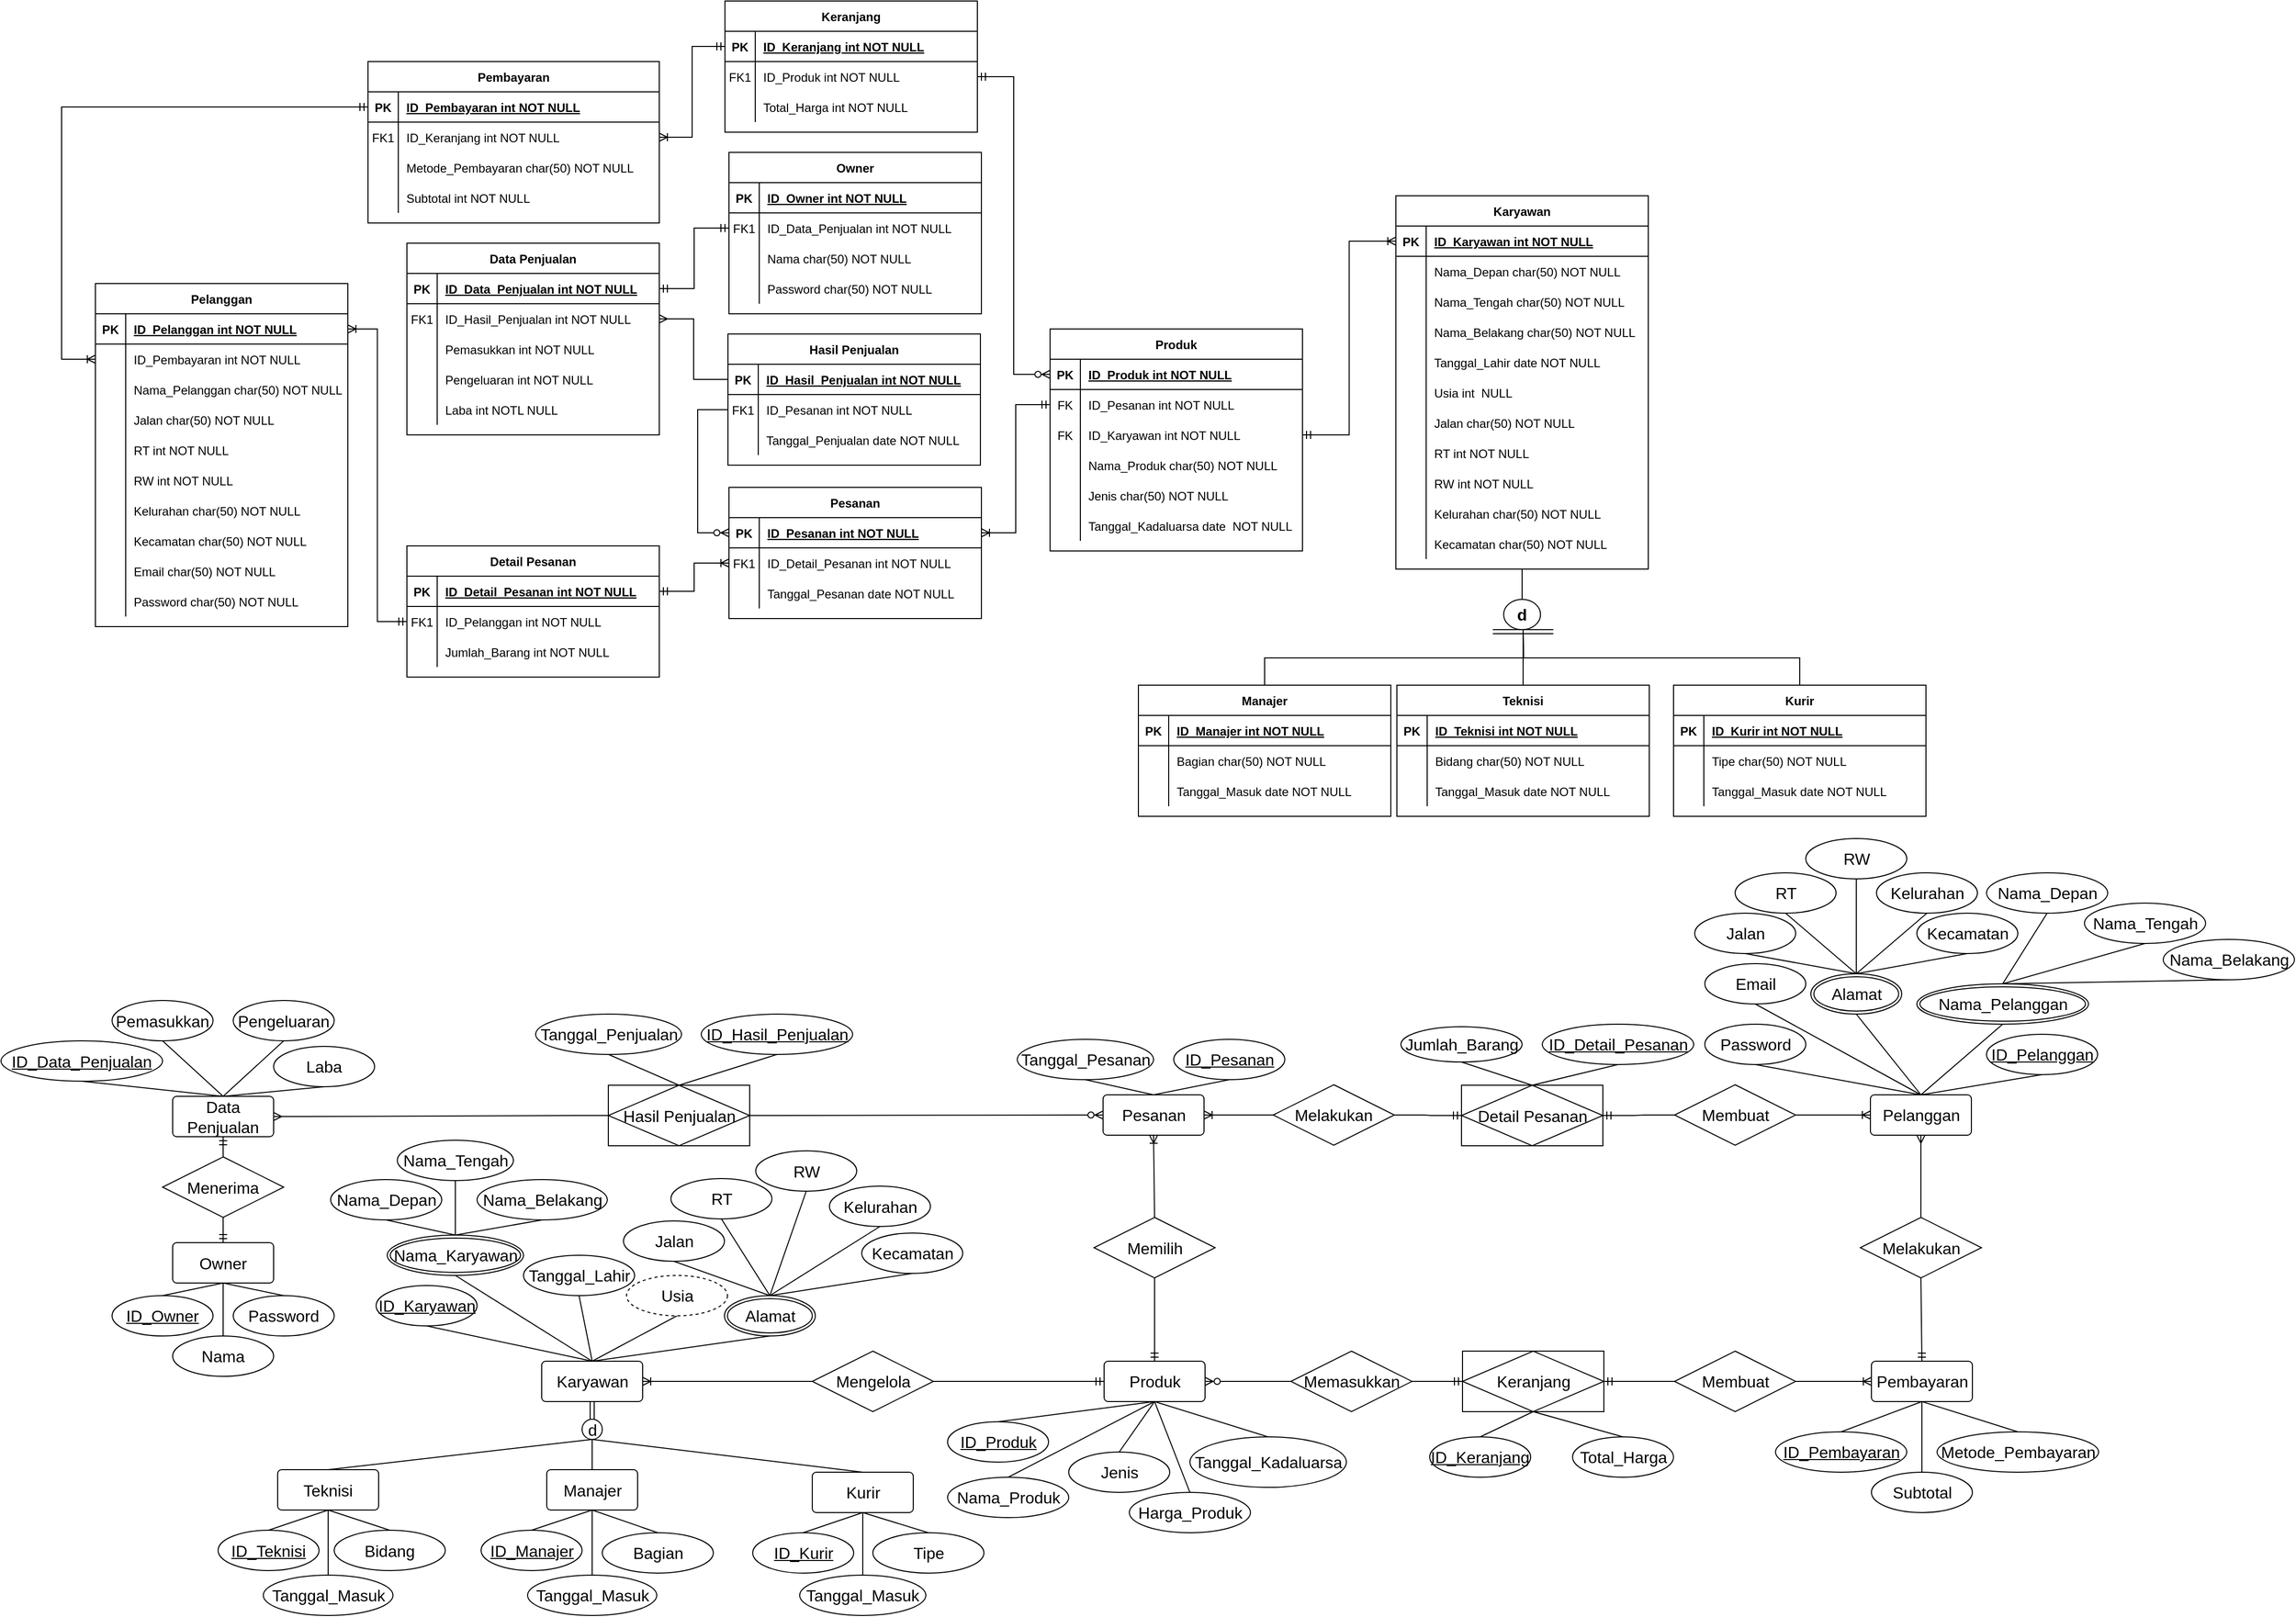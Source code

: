 <mxfile version="20.8.20" type="device"><diagram id="R2lEEEUBdFMjLlhIrx00" name="Page-1"><mxGraphModel dx="4371" dy="1706" grid="0" gridSize="10" guides="1" tooltips="1" connect="1" arrows="1" fold="1" page="0" pageScale="1" pageWidth="850" pageHeight="1100" math="0" shadow="0" extFonts="Permanent Marker^https://fonts.googleapis.com/css?family=Permanent+Marker"><root><mxCell id="0"/><mxCell id="1" parent="0"/><mxCell id="C-vyLk0tnHw3VtMMgP7b-2" value="Pesanan" style="shape=table;startSize=30;container=1;collapsible=1;childLayout=tableLayout;fixedRows=1;rowLines=0;fontStyle=1;align=center;resizeLast=1;" parent="1" vertex="1"><mxGeometry x="-539" y="532" width="250" height="130" as="geometry"/></mxCell><mxCell id="C-vyLk0tnHw3VtMMgP7b-3" value="" style="shape=partialRectangle;collapsible=0;dropTarget=0;pointerEvents=0;fillColor=none;points=[[0,0.5],[1,0.5]];portConstraint=eastwest;top=0;left=0;right=0;bottom=1;" parent="C-vyLk0tnHw3VtMMgP7b-2" vertex="1"><mxGeometry y="30" width="250" height="30" as="geometry"/></mxCell><mxCell id="C-vyLk0tnHw3VtMMgP7b-4" value="PK" style="shape=partialRectangle;overflow=hidden;connectable=0;fillColor=none;top=0;left=0;bottom=0;right=0;fontStyle=1;" parent="C-vyLk0tnHw3VtMMgP7b-3" vertex="1"><mxGeometry width="30" height="30" as="geometry"><mxRectangle width="30" height="30" as="alternateBounds"/></mxGeometry></mxCell><mxCell id="C-vyLk0tnHw3VtMMgP7b-5" value="ID_Pesanan int NOT NULL " style="shape=partialRectangle;overflow=hidden;connectable=0;fillColor=none;top=0;left=0;bottom=0;right=0;align=left;spacingLeft=6;fontStyle=5;" parent="C-vyLk0tnHw3VtMMgP7b-3" vertex="1"><mxGeometry x="30" width="220" height="30" as="geometry"><mxRectangle width="220" height="30" as="alternateBounds"/></mxGeometry></mxCell><mxCell id="C-vyLk0tnHw3VtMMgP7b-6" value="" style="shape=partialRectangle;collapsible=0;dropTarget=0;pointerEvents=0;fillColor=none;points=[[0,0.5],[1,0.5]];portConstraint=eastwest;top=0;left=0;right=0;bottom=0;" parent="C-vyLk0tnHw3VtMMgP7b-2" vertex="1"><mxGeometry y="60" width="250" height="30" as="geometry"/></mxCell><mxCell id="C-vyLk0tnHw3VtMMgP7b-7" value="FK1" style="shape=partialRectangle;overflow=hidden;connectable=0;fillColor=none;top=0;left=0;bottom=0;right=0;" parent="C-vyLk0tnHw3VtMMgP7b-6" vertex="1"><mxGeometry width="30" height="30" as="geometry"><mxRectangle width="30" height="30" as="alternateBounds"/></mxGeometry></mxCell><mxCell id="C-vyLk0tnHw3VtMMgP7b-8" value="ID_Detail_Pesanan int NOT NULL" style="shape=partialRectangle;overflow=hidden;connectable=0;fillColor=none;top=0;left=0;bottom=0;right=0;align=left;spacingLeft=6;" parent="C-vyLk0tnHw3VtMMgP7b-6" vertex="1"><mxGeometry x="30" width="220" height="30" as="geometry"><mxRectangle width="220" height="30" as="alternateBounds"/></mxGeometry></mxCell><mxCell id="C-vyLk0tnHw3VtMMgP7b-9" value="" style="shape=partialRectangle;collapsible=0;dropTarget=0;pointerEvents=0;fillColor=none;points=[[0,0.5],[1,0.5]];portConstraint=eastwest;top=0;left=0;right=0;bottom=0;" parent="C-vyLk0tnHw3VtMMgP7b-2" vertex="1"><mxGeometry y="90" width="250" height="30" as="geometry"/></mxCell><mxCell id="C-vyLk0tnHw3VtMMgP7b-10" value="" style="shape=partialRectangle;overflow=hidden;connectable=0;fillColor=none;top=0;left=0;bottom=0;right=0;" parent="C-vyLk0tnHw3VtMMgP7b-9" vertex="1"><mxGeometry width="30" height="30" as="geometry"><mxRectangle width="30" height="30" as="alternateBounds"/></mxGeometry></mxCell><mxCell id="C-vyLk0tnHw3VtMMgP7b-11" value="Tanggal_Pesanan date NOT NULL" style="shape=partialRectangle;overflow=hidden;connectable=0;fillColor=none;top=0;left=0;bottom=0;right=0;align=left;spacingLeft=6;" parent="C-vyLk0tnHw3VtMMgP7b-9" vertex="1"><mxGeometry x="30" width="220" height="30" as="geometry"><mxRectangle width="220" height="30" as="alternateBounds"/></mxGeometry></mxCell><mxCell id="C-vyLk0tnHw3VtMMgP7b-13" value="Detail Pesanan" style="shape=table;startSize=30;container=1;collapsible=1;childLayout=tableLayout;fixedRows=1;rowLines=0;fontStyle=1;align=center;resizeLast=1;" parent="1" vertex="1"><mxGeometry x="-858" y="590" width="250" height="130" as="geometry"/></mxCell><mxCell id="C-vyLk0tnHw3VtMMgP7b-14" value="" style="shape=partialRectangle;collapsible=0;dropTarget=0;pointerEvents=0;fillColor=none;points=[[0,0.5],[1,0.5]];portConstraint=eastwest;top=0;left=0;right=0;bottom=1;" parent="C-vyLk0tnHw3VtMMgP7b-13" vertex="1"><mxGeometry y="30" width="250" height="30" as="geometry"/></mxCell><mxCell id="C-vyLk0tnHw3VtMMgP7b-15" value="PK" style="shape=partialRectangle;overflow=hidden;connectable=0;fillColor=none;top=0;left=0;bottom=0;right=0;fontStyle=1;" parent="C-vyLk0tnHw3VtMMgP7b-14" vertex="1"><mxGeometry width="30" height="30" as="geometry"><mxRectangle width="30" height="30" as="alternateBounds"/></mxGeometry></mxCell><mxCell id="C-vyLk0tnHw3VtMMgP7b-16" value="ID_Detail_Pesanan int NOT NULL " style="shape=partialRectangle;overflow=hidden;connectable=0;fillColor=none;top=0;left=0;bottom=0;right=0;align=left;spacingLeft=6;fontStyle=5;" parent="C-vyLk0tnHw3VtMMgP7b-14" vertex="1"><mxGeometry x="30" width="220" height="30" as="geometry"><mxRectangle width="220" height="30" as="alternateBounds"/></mxGeometry></mxCell><mxCell id="C-vyLk0tnHw3VtMMgP7b-17" value="" style="shape=partialRectangle;collapsible=0;dropTarget=0;pointerEvents=0;fillColor=none;points=[[0,0.5],[1,0.5]];portConstraint=eastwest;top=0;left=0;right=0;bottom=0;" parent="C-vyLk0tnHw3VtMMgP7b-13" vertex="1"><mxGeometry y="60" width="250" height="30" as="geometry"/></mxCell><mxCell id="C-vyLk0tnHw3VtMMgP7b-18" value="FK1" style="shape=partialRectangle;overflow=hidden;connectable=0;fillColor=none;top=0;left=0;bottom=0;right=0;" parent="C-vyLk0tnHw3VtMMgP7b-17" vertex="1"><mxGeometry width="30" height="30" as="geometry"><mxRectangle width="30" height="30" as="alternateBounds"/></mxGeometry></mxCell><mxCell id="C-vyLk0tnHw3VtMMgP7b-19" value="ID_Pelanggan int NOT NULL" style="shape=partialRectangle;overflow=hidden;connectable=0;fillColor=none;top=0;left=0;bottom=0;right=0;align=left;spacingLeft=6;" parent="C-vyLk0tnHw3VtMMgP7b-17" vertex="1"><mxGeometry x="30" width="220" height="30" as="geometry"><mxRectangle width="220" height="30" as="alternateBounds"/></mxGeometry></mxCell><mxCell id="C-vyLk0tnHw3VtMMgP7b-20" value="" style="shape=partialRectangle;collapsible=0;dropTarget=0;pointerEvents=0;fillColor=none;points=[[0,0.5],[1,0.5]];portConstraint=eastwest;top=0;left=0;right=0;bottom=0;" parent="C-vyLk0tnHw3VtMMgP7b-13" vertex="1"><mxGeometry y="90" width="250" height="30" as="geometry"/></mxCell><mxCell id="C-vyLk0tnHw3VtMMgP7b-21" value="" style="shape=partialRectangle;overflow=hidden;connectable=0;fillColor=none;top=0;left=0;bottom=0;right=0;" parent="C-vyLk0tnHw3VtMMgP7b-20" vertex="1"><mxGeometry width="30" height="30" as="geometry"><mxRectangle width="30" height="30" as="alternateBounds"/></mxGeometry></mxCell><mxCell id="C-vyLk0tnHw3VtMMgP7b-22" value="Jumlah_Barang int NOT NULL" style="shape=partialRectangle;overflow=hidden;connectable=0;fillColor=none;top=0;left=0;bottom=0;right=0;align=left;spacingLeft=6;" parent="C-vyLk0tnHw3VtMMgP7b-20" vertex="1"><mxGeometry x="30" width="220" height="30" as="geometry"><mxRectangle width="220" height="30" as="alternateBounds"/></mxGeometry></mxCell><mxCell id="C-vyLk0tnHw3VtMMgP7b-23" value="Pelanggan" style="shape=table;startSize=30;container=1;collapsible=1;childLayout=tableLayout;fixedRows=1;rowLines=0;fontStyle=1;align=center;resizeLast=1;" parent="1" vertex="1"><mxGeometry x="-1166.5" y="330" width="250" height="340.0" as="geometry"/></mxCell><mxCell id="C-vyLk0tnHw3VtMMgP7b-24" value="" style="shape=partialRectangle;collapsible=0;dropTarget=0;pointerEvents=0;fillColor=none;points=[[0,0.5],[1,0.5]];portConstraint=eastwest;top=0;left=0;right=0;bottom=1;" parent="C-vyLk0tnHw3VtMMgP7b-23" vertex="1"><mxGeometry y="30" width="250" height="30" as="geometry"/></mxCell><mxCell id="C-vyLk0tnHw3VtMMgP7b-25" value="PK" style="shape=partialRectangle;overflow=hidden;connectable=0;fillColor=none;top=0;left=0;bottom=0;right=0;fontStyle=1;" parent="C-vyLk0tnHw3VtMMgP7b-24" vertex="1"><mxGeometry width="30" height="30" as="geometry"><mxRectangle width="30" height="30" as="alternateBounds"/></mxGeometry></mxCell><mxCell id="C-vyLk0tnHw3VtMMgP7b-26" value="ID_Pelanggan int NOT NULL " style="shape=partialRectangle;overflow=hidden;connectable=0;fillColor=none;top=0;left=0;bottom=0;right=0;align=left;spacingLeft=6;fontStyle=5;" parent="C-vyLk0tnHw3VtMMgP7b-24" vertex="1"><mxGeometry x="30" width="220" height="30" as="geometry"><mxRectangle width="220" height="30" as="alternateBounds"/></mxGeometry></mxCell><mxCell id="IDbB9s3RQGRFJ5pjNZnS-454" style="shape=partialRectangle;collapsible=0;dropTarget=0;pointerEvents=0;fillColor=none;points=[[0,0.5],[1,0.5]];portConstraint=eastwest;top=0;left=0;right=0;bottom=0;" vertex="1" parent="C-vyLk0tnHw3VtMMgP7b-23"><mxGeometry y="60" width="250" height="30" as="geometry"/></mxCell><mxCell id="IDbB9s3RQGRFJ5pjNZnS-455" style="shape=partialRectangle;overflow=hidden;connectable=0;fillColor=none;top=0;left=0;bottom=0;right=0;" vertex="1" parent="IDbB9s3RQGRFJ5pjNZnS-454"><mxGeometry width="30" height="30" as="geometry"><mxRectangle width="30" height="30" as="alternateBounds"/></mxGeometry></mxCell><mxCell id="IDbB9s3RQGRFJ5pjNZnS-456" value="ID_Pembayaran int NOT NULL" style="shape=partialRectangle;overflow=hidden;connectable=0;fillColor=none;top=0;left=0;bottom=0;right=0;align=left;spacingLeft=6;" vertex="1" parent="IDbB9s3RQGRFJ5pjNZnS-454"><mxGeometry x="30" width="220" height="30" as="geometry"><mxRectangle width="220" height="30" as="alternateBounds"/></mxGeometry></mxCell><mxCell id="C-vyLk0tnHw3VtMMgP7b-27" value="" style="shape=partialRectangle;collapsible=0;dropTarget=0;pointerEvents=0;fillColor=none;points=[[0,0.5],[1,0.5]];portConstraint=eastwest;top=0;left=0;right=0;bottom=0;" parent="C-vyLk0tnHw3VtMMgP7b-23" vertex="1"><mxGeometry y="90" width="250" height="30" as="geometry"/></mxCell><mxCell id="C-vyLk0tnHw3VtMMgP7b-28" value="" style="shape=partialRectangle;overflow=hidden;connectable=0;fillColor=none;top=0;left=0;bottom=0;right=0;" parent="C-vyLk0tnHw3VtMMgP7b-27" vertex="1"><mxGeometry width="30" height="30" as="geometry"><mxRectangle width="30" height="30" as="alternateBounds"/></mxGeometry></mxCell><mxCell id="C-vyLk0tnHw3VtMMgP7b-29" value="Nama_Pelanggan char(50) NOT NULL" style="shape=partialRectangle;overflow=hidden;connectable=0;fillColor=none;top=0;left=0;bottom=0;right=0;align=left;spacingLeft=6;" parent="C-vyLk0tnHw3VtMMgP7b-27" vertex="1"><mxGeometry x="30" width="220" height="30" as="geometry"><mxRectangle width="220" height="30" as="alternateBounds"/></mxGeometry></mxCell><mxCell id="IDbB9s3RQGRFJ5pjNZnS-195" style="shape=partialRectangle;collapsible=0;dropTarget=0;pointerEvents=0;fillColor=none;points=[[0,0.5],[1,0.5]];portConstraint=eastwest;top=0;left=0;right=0;bottom=0;" vertex="1" parent="C-vyLk0tnHw3VtMMgP7b-23"><mxGeometry y="120" width="250" height="30" as="geometry"/></mxCell><mxCell id="IDbB9s3RQGRFJ5pjNZnS-196" style="shape=partialRectangle;overflow=hidden;connectable=0;fillColor=none;top=0;left=0;bottom=0;right=0;" vertex="1" parent="IDbB9s3RQGRFJ5pjNZnS-195"><mxGeometry width="30" height="30" as="geometry"><mxRectangle width="30" height="30" as="alternateBounds"/></mxGeometry></mxCell><mxCell id="IDbB9s3RQGRFJ5pjNZnS-197" value="Jalan char(50) NOT NULL" style="shape=partialRectangle;overflow=hidden;connectable=0;fillColor=none;top=0;left=0;bottom=0;right=0;align=left;spacingLeft=6;" vertex="1" parent="IDbB9s3RQGRFJ5pjNZnS-195"><mxGeometry x="30" width="220" height="30" as="geometry"><mxRectangle width="220" height="30" as="alternateBounds"/></mxGeometry></mxCell><mxCell id="IDbB9s3RQGRFJ5pjNZnS-316" style="shape=partialRectangle;collapsible=0;dropTarget=0;pointerEvents=0;fillColor=none;points=[[0,0.5],[1,0.5]];portConstraint=eastwest;top=0;left=0;right=0;bottom=0;" vertex="1" parent="C-vyLk0tnHw3VtMMgP7b-23"><mxGeometry y="150" width="250" height="30" as="geometry"/></mxCell><mxCell id="IDbB9s3RQGRFJ5pjNZnS-317" style="shape=partialRectangle;overflow=hidden;connectable=0;fillColor=none;top=0;left=0;bottom=0;right=0;" vertex="1" parent="IDbB9s3RQGRFJ5pjNZnS-316"><mxGeometry width="30" height="30" as="geometry"><mxRectangle width="30" height="30" as="alternateBounds"/></mxGeometry></mxCell><mxCell id="IDbB9s3RQGRFJ5pjNZnS-318" value="RT int NOT NULL" style="shape=partialRectangle;overflow=hidden;connectable=0;fillColor=none;top=0;left=0;bottom=0;right=0;align=left;spacingLeft=6;" vertex="1" parent="IDbB9s3RQGRFJ5pjNZnS-316"><mxGeometry x="30" width="220" height="30" as="geometry"><mxRectangle width="220" height="30" as="alternateBounds"/></mxGeometry></mxCell><mxCell id="IDbB9s3RQGRFJ5pjNZnS-313" style="shape=partialRectangle;collapsible=0;dropTarget=0;pointerEvents=0;fillColor=none;points=[[0,0.5],[1,0.5]];portConstraint=eastwest;top=0;left=0;right=0;bottom=0;" vertex="1" parent="C-vyLk0tnHw3VtMMgP7b-23"><mxGeometry y="180" width="250" height="30" as="geometry"/></mxCell><mxCell id="IDbB9s3RQGRFJ5pjNZnS-314" style="shape=partialRectangle;overflow=hidden;connectable=0;fillColor=none;top=0;left=0;bottom=0;right=0;" vertex="1" parent="IDbB9s3RQGRFJ5pjNZnS-313"><mxGeometry width="30" height="30" as="geometry"><mxRectangle width="30" height="30" as="alternateBounds"/></mxGeometry></mxCell><mxCell id="IDbB9s3RQGRFJ5pjNZnS-315" value="RW int NOT NULL" style="shape=partialRectangle;overflow=hidden;connectable=0;fillColor=none;top=0;left=0;bottom=0;right=0;align=left;spacingLeft=6;" vertex="1" parent="IDbB9s3RQGRFJ5pjNZnS-313"><mxGeometry x="30" width="220" height="30" as="geometry"><mxRectangle width="220" height="30" as="alternateBounds"/></mxGeometry></mxCell><mxCell id="IDbB9s3RQGRFJ5pjNZnS-310" style="shape=partialRectangle;collapsible=0;dropTarget=0;pointerEvents=0;fillColor=none;points=[[0,0.5],[1,0.5]];portConstraint=eastwest;top=0;left=0;right=0;bottom=0;" vertex="1" parent="C-vyLk0tnHw3VtMMgP7b-23"><mxGeometry y="210" width="250" height="30" as="geometry"/></mxCell><mxCell id="IDbB9s3RQGRFJ5pjNZnS-311" style="shape=partialRectangle;overflow=hidden;connectable=0;fillColor=none;top=0;left=0;bottom=0;right=0;" vertex="1" parent="IDbB9s3RQGRFJ5pjNZnS-310"><mxGeometry width="30" height="30" as="geometry"><mxRectangle width="30" height="30" as="alternateBounds"/></mxGeometry></mxCell><mxCell id="IDbB9s3RQGRFJ5pjNZnS-312" value="Kelurahan char(50) NOT NULL" style="shape=partialRectangle;overflow=hidden;connectable=0;fillColor=none;top=0;left=0;bottom=0;right=0;align=left;spacingLeft=6;" vertex="1" parent="IDbB9s3RQGRFJ5pjNZnS-310"><mxGeometry x="30" width="220" height="30" as="geometry"><mxRectangle width="220" height="30" as="alternateBounds"/></mxGeometry></mxCell><mxCell id="IDbB9s3RQGRFJ5pjNZnS-319" style="shape=partialRectangle;collapsible=0;dropTarget=0;pointerEvents=0;fillColor=none;points=[[0,0.5],[1,0.5]];portConstraint=eastwest;top=0;left=0;right=0;bottom=0;" vertex="1" parent="C-vyLk0tnHw3VtMMgP7b-23"><mxGeometry y="240" width="250" height="30" as="geometry"/></mxCell><mxCell id="IDbB9s3RQGRFJ5pjNZnS-320" style="shape=partialRectangle;overflow=hidden;connectable=0;fillColor=none;top=0;left=0;bottom=0;right=0;" vertex="1" parent="IDbB9s3RQGRFJ5pjNZnS-319"><mxGeometry width="30" height="30" as="geometry"><mxRectangle width="30" height="30" as="alternateBounds"/></mxGeometry></mxCell><mxCell id="IDbB9s3RQGRFJ5pjNZnS-321" value="Kecamatan char(50) NOT NULL" style="shape=partialRectangle;overflow=hidden;connectable=0;fillColor=none;top=0;left=0;bottom=0;right=0;align=left;spacingLeft=6;" vertex="1" parent="IDbB9s3RQGRFJ5pjNZnS-319"><mxGeometry x="30" width="220" height="30" as="geometry"><mxRectangle width="220" height="30" as="alternateBounds"/></mxGeometry></mxCell><mxCell id="IDbB9s3RQGRFJ5pjNZnS-192" style="shape=partialRectangle;collapsible=0;dropTarget=0;pointerEvents=0;fillColor=none;points=[[0,0.5],[1,0.5]];portConstraint=eastwest;top=0;left=0;right=0;bottom=0;" vertex="1" parent="C-vyLk0tnHw3VtMMgP7b-23"><mxGeometry y="270" width="250" height="30" as="geometry"/></mxCell><mxCell id="IDbB9s3RQGRFJ5pjNZnS-193" style="shape=partialRectangle;overflow=hidden;connectable=0;fillColor=none;top=0;left=0;bottom=0;right=0;" vertex="1" parent="IDbB9s3RQGRFJ5pjNZnS-192"><mxGeometry width="30" height="30" as="geometry"><mxRectangle width="30" height="30" as="alternateBounds"/></mxGeometry></mxCell><mxCell id="IDbB9s3RQGRFJ5pjNZnS-194" value="Email char(50) NOT NULL" style="shape=partialRectangle;overflow=hidden;connectable=0;fillColor=none;top=0;left=0;bottom=0;right=0;align=left;spacingLeft=6;" vertex="1" parent="IDbB9s3RQGRFJ5pjNZnS-192"><mxGeometry x="30" width="220" height="30" as="geometry"><mxRectangle width="220" height="30" as="alternateBounds"/></mxGeometry></mxCell><mxCell id="IDbB9s3RQGRFJ5pjNZnS-464" style="shape=partialRectangle;collapsible=0;dropTarget=0;pointerEvents=0;fillColor=none;points=[[0,0.5],[1,0.5]];portConstraint=eastwest;top=0;left=0;right=0;bottom=0;" vertex="1" parent="C-vyLk0tnHw3VtMMgP7b-23"><mxGeometry y="300" width="250" height="30" as="geometry"/></mxCell><mxCell id="IDbB9s3RQGRFJ5pjNZnS-465" style="shape=partialRectangle;overflow=hidden;connectable=0;fillColor=none;top=0;left=0;bottom=0;right=0;" vertex="1" parent="IDbB9s3RQGRFJ5pjNZnS-464"><mxGeometry width="30" height="30" as="geometry"><mxRectangle width="30" height="30" as="alternateBounds"/></mxGeometry></mxCell><mxCell id="IDbB9s3RQGRFJ5pjNZnS-466" value="Password char(50) NOT NULL" style="shape=partialRectangle;overflow=hidden;connectable=0;fillColor=none;top=0;left=0;bottom=0;right=0;align=left;spacingLeft=6;" vertex="1" parent="IDbB9s3RQGRFJ5pjNZnS-464"><mxGeometry x="30" width="220" height="30" as="geometry"><mxRectangle width="220" height="30" as="alternateBounds"/></mxGeometry></mxCell><mxCell id="IDbB9s3RQGRFJ5pjNZnS-1" value="Pelanggan" style="rounded=1;arcSize=10;whiteSpace=wrap;html=1;align=center;fontSize=16;" vertex="1" parent="1"><mxGeometry x="591.5" y="1134" width="100" height="40" as="geometry"/></mxCell><mxCell id="IDbB9s3RQGRFJ5pjNZnS-2" value="Produk" style="rounded=1;arcSize=10;whiteSpace=wrap;html=1;align=center;fontSize=16;" vertex="1" parent="1"><mxGeometry x="-167.5" y="1398" width="100" height="40" as="geometry"/></mxCell><mxCell id="IDbB9s3RQGRFJ5pjNZnS-4" value="Pesanan" style="rounded=1;arcSize=10;whiteSpace=wrap;html=1;align=center;fontSize=16;" vertex="1" parent="1"><mxGeometry x="-168.5" y="1134" width="100" height="40" as="geometry"/></mxCell><mxCell id="IDbB9s3RQGRFJ5pjNZnS-63" style="edgeStyle=none;curved=1;rounded=0;orthogonalLoop=1;jettySize=auto;html=1;entryX=0.5;entryY=0;entryDx=0;entryDy=0;fontSize=12;exitX=0.5;exitY=1;exitDx=0;exitDy=0;shape=link;" edge="1" parent="1" source="IDbB9s3RQGRFJ5pjNZnS-5" target="IDbB9s3RQGRFJ5pjNZnS-114"><mxGeometry relative="1" as="geometry"><mxPoint x="-244.5" y="1518" as="sourcePoint"/><mxPoint x="-524.5" y="1488" as="targetPoint"/></mxGeometry></mxCell><mxCell id="IDbB9s3RQGRFJ5pjNZnS-5" value="Karyawan" style="rounded=1;arcSize=10;whiteSpace=wrap;html=1;align=center;fontSize=16;" vertex="1" parent="1"><mxGeometry x="-724.5" y="1398" width="100" height="40" as="geometry"/></mxCell><mxCell id="IDbB9s3RQGRFJ5pjNZnS-6" value="Data Penjualan" style="rounded=1;arcSize=10;whiteSpace=wrap;html=1;align=center;fontSize=16;" vertex="1" parent="1"><mxGeometry x="-1090" y="1135.5" width="100" height="40" as="geometry"/></mxCell><mxCell id="IDbB9s3RQGRFJ5pjNZnS-7" value="Owner" style="rounded=1;arcSize=10;whiteSpace=wrap;html=1;align=center;fontSize=16;" vertex="1" parent="1"><mxGeometry x="-1090" y="1280.5" width="100" height="40" as="geometry"/></mxCell><mxCell id="IDbB9s3RQGRFJ5pjNZnS-11" value="Memilih" style="shape=rhombus;perimeter=rhombusPerimeter;whiteSpace=wrap;html=1;align=center;fontSize=16;" vertex="1" parent="1"><mxGeometry x="-177.5" y="1255.5" width="120" height="60" as="geometry"/></mxCell><mxCell id="IDbB9s3RQGRFJ5pjNZnS-12" value="ID_Pelanggan" style="ellipse;whiteSpace=wrap;html=1;align=center;fontStyle=4;fontSize=16;" vertex="1" parent="1"><mxGeometry x="706.5" y="1074" width="110" height="40" as="geometry"/></mxCell><mxCell id="IDbB9s3RQGRFJ5pjNZnS-13" value="ID_Pesanan" style="ellipse;whiteSpace=wrap;html=1;align=center;fontStyle=4;fontSize=16;" vertex="1" parent="1"><mxGeometry x="-98.5" y="1079" width="110" height="40" as="geometry"/></mxCell><mxCell id="IDbB9s3RQGRFJ5pjNZnS-14" value="ID_Detail_Pesanan" style="ellipse;whiteSpace=wrap;html=1;align=center;fontStyle=4;fontSize=16;" vertex="1" parent="1"><mxGeometry x="266.5" y="1064" width="150" height="40" as="geometry"/></mxCell><mxCell id="IDbB9s3RQGRFJ5pjNZnS-15" value="ID_Data_Penjualan" style="ellipse;whiteSpace=wrap;html=1;align=center;fontStyle=4;fontSize=16;" vertex="1" parent="1"><mxGeometry x="-1260" y="1080.5" width="160" height="40" as="geometry"/></mxCell><mxCell id="IDbB9s3RQGRFJ5pjNZnS-17" value="Menerima" style="shape=rhombus;perimeter=rhombusPerimeter;whiteSpace=wrap;html=1;align=center;fontSize=16;" vertex="1" parent="1"><mxGeometry x="-1100" y="1195.5" width="120" height="60" as="geometry"/></mxCell><mxCell id="IDbB9s3RQGRFJ5pjNZnS-19" value="Mengelola" style="shape=rhombus;perimeter=rhombusPerimeter;whiteSpace=wrap;html=1;align=center;fontSize=16;" vertex="1" parent="1"><mxGeometry x="-456.5" y="1388" width="120" height="60" as="geometry"/></mxCell><mxCell id="IDbB9s3RQGRFJ5pjNZnS-20" value="ID_Owner" style="ellipse;whiteSpace=wrap;html=1;align=center;fontStyle=4;fontSize=16;" vertex="1" parent="1"><mxGeometry x="-1150" y="1333" width="100" height="40" as="geometry"/></mxCell><mxCell id="IDbB9s3RQGRFJ5pjNZnS-21" value="ID_Karyawan" style="ellipse;whiteSpace=wrap;html=1;align=center;fontStyle=4;fontSize=16;" vertex="1" parent="1"><mxGeometry x="-888.5" y="1323" width="100" height="40" as="geometry"/></mxCell><mxCell id="IDbB9s3RQGRFJ5pjNZnS-22" value="Tanggal_Pesanan" style="ellipse;whiteSpace=wrap;html=1;align=center;fontSize=16;" vertex="1" parent="1"><mxGeometry x="-253.5" y="1079" width="135" height="40" as="geometry"/></mxCell><mxCell id="IDbB9s3RQGRFJ5pjNZnS-24" value="Email" style="ellipse;whiteSpace=wrap;html=1;align=center;fontSize=16;" vertex="1" parent="1"><mxGeometry x="427.5" y="1004" width="100" height="40" as="geometry"/></mxCell><mxCell id="IDbB9s3RQGRFJ5pjNZnS-30" value="Tanggal_Penjualan" style="ellipse;whiteSpace=wrap;html=1;align=center;fontSize=16;" vertex="1" parent="1"><mxGeometry x="-730.5" y="1054" width="144.5" height="40" as="geometry"/></mxCell><mxCell id="IDbB9s3RQGRFJ5pjNZnS-32" value="Pemasukkan" style="ellipse;whiteSpace=wrap;html=1;align=center;fontSize=16;" vertex="1" parent="1"><mxGeometry x="-1150" y="1040.5" width="100" height="40" as="geometry"/></mxCell><mxCell id="IDbB9s3RQGRFJ5pjNZnS-33" value="Nama" style="ellipse;whiteSpace=wrap;html=1;align=center;fontSize=16;" vertex="1" parent="1"><mxGeometry x="-1090" y="1373" width="100" height="40" as="geometry"/></mxCell><mxCell id="IDbB9s3RQGRFJ5pjNZnS-46" value="Harga_Produk" style="ellipse;whiteSpace=wrap;html=1;align=center;fontSize=16;" vertex="1" parent="1"><mxGeometry x="-142.5" y="1528" width="120" height="40" as="geometry"/></mxCell><mxCell id="IDbB9s3RQGRFJ5pjNZnS-50" value="Jumlah_Barang" style="ellipse;whiteSpace=wrap;html=1;align=center;fontSize=16;" vertex="1" parent="1"><mxGeometry x="126.5" y="1066.5" width="120" height="35" as="geometry"/></mxCell><mxCell id="IDbB9s3RQGRFJ5pjNZnS-51" value="Total_Harga" style="ellipse;whiteSpace=wrap;html=1;align=center;fontSize=16;" vertex="1" parent="1"><mxGeometry x="296.5" y="1473" width="100" height="40" as="geometry"/></mxCell><mxCell id="IDbB9s3RQGRFJ5pjNZnS-84" value="ID_Produk" style="ellipse;whiteSpace=wrap;html=1;align=center;fontStyle=4;fontSize=16;" vertex="1" parent="1"><mxGeometry x="-322.5" y="1458" width="100" height="40" as="geometry"/></mxCell><mxCell id="IDbB9s3RQGRFJ5pjNZnS-85" value="Nama_Produk" style="ellipse;whiteSpace=wrap;html=1;align=center;fontSize=16;" vertex="1" parent="1"><mxGeometry x="-322.5" y="1513" width="120" height="40" as="geometry"/></mxCell><mxCell id="IDbB9s3RQGRFJ5pjNZnS-90" value="Tanggal_Kadaluarsa" style="ellipse;whiteSpace=wrap;html=1;align=center;fontSize=16;" vertex="1" parent="1"><mxGeometry x="-82.5" y="1473" width="155" height="50" as="geometry"/></mxCell><mxCell id="IDbB9s3RQGRFJ5pjNZnS-107" value="" style="fontSize=12;html=1;endArrow=ERmandOne;rounded=0;entryX=0.5;entryY=0;entryDx=0;entryDy=0;exitX=0.5;exitY=1;exitDx=0;exitDy=0;" edge="1" parent="1" source="IDbB9s3RQGRFJ5pjNZnS-17" target="IDbB9s3RQGRFJ5pjNZnS-7"><mxGeometry width="100" height="100" relative="1" as="geometry"><mxPoint x="-540" y="1435.5" as="sourcePoint"/><mxPoint x="-440" y="1335.5" as="targetPoint"/></mxGeometry></mxCell><mxCell id="IDbB9s3RQGRFJ5pjNZnS-108" value="" style="fontSize=12;html=1;endArrow=ERmandOne;rounded=0;entryX=0.5;entryY=1;entryDx=0;entryDy=0;exitX=0.5;exitY=0;exitDx=0;exitDy=0;" edge="1" parent="1" source="IDbB9s3RQGRFJ5pjNZnS-17" target="IDbB9s3RQGRFJ5pjNZnS-6"><mxGeometry width="100" height="100" relative="1" as="geometry"><mxPoint x="-710" y="1435.5" as="sourcePoint"/><mxPoint x="-610" y="1335.5" as="targetPoint"/></mxGeometry></mxCell><mxCell id="IDbB9s3RQGRFJ5pjNZnS-113" value="" style="edgeStyle=entityRelationEdgeStyle;fontSize=12;html=1;endArrow=ERoneToMany;rounded=0;exitX=0;exitY=0.5;exitDx=0;exitDy=0;entryX=1;entryY=0.5;entryDx=0;entryDy=0;" edge="1" parent="1" source="IDbB9s3RQGRFJ5pjNZnS-19" target="IDbB9s3RQGRFJ5pjNZnS-5"><mxGeometry width="100" height="100" relative="1" as="geometry"><mxPoint x="187.5" y="1518" as="sourcePoint"/><mxPoint x="287.5" y="1418" as="targetPoint"/></mxGeometry></mxCell><mxCell id="IDbB9s3RQGRFJ5pjNZnS-114" value="d" style="ellipse;whiteSpace=wrap;html=1;fontSize=16;" vertex="1" parent="1"><mxGeometry x="-684.5" y="1455.5" width="20" height="20" as="geometry"/></mxCell><mxCell id="IDbB9s3RQGRFJ5pjNZnS-119" value="Teknisi" style="rounded=1;arcSize=10;whiteSpace=wrap;html=1;align=center;fontSize=16;" vertex="1" parent="1"><mxGeometry x="-986" y="1505.5" width="100" height="40" as="geometry"/></mxCell><mxCell id="IDbB9s3RQGRFJ5pjNZnS-120" value="Manajer" style="rounded=1;arcSize=10;whiteSpace=wrap;html=1;align=center;fontSize=16;" vertex="1" parent="1"><mxGeometry x="-719.5" y="1505.5" width="90" height="40" as="geometry"/></mxCell><mxCell id="IDbB9s3RQGRFJ5pjNZnS-121" value="Kurir" style="rounded=1;arcSize=10;whiteSpace=wrap;html=1;align=center;fontSize=16;" vertex="1" parent="1"><mxGeometry x="-456.5" y="1508" width="100" height="40" as="geometry"/></mxCell><mxCell id="IDbB9s3RQGRFJ5pjNZnS-124" value="" style="edgeStyle=entityRelationEdgeStyle;fontSize=12;html=1;endArrow=ERmandOne;rounded=0;entryX=0;entryY=0.5;entryDx=0;entryDy=0;exitX=1;exitY=0.5;exitDx=0;exitDy=0;" edge="1" parent="1" source="IDbB9s3RQGRFJ5pjNZnS-19" target="IDbB9s3RQGRFJ5pjNZnS-2"><mxGeometry width="100" height="100" relative="1" as="geometry"><mxPoint x="-242.5" y="1368" as="sourcePoint"/><mxPoint x="-192.5" y="1448" as="targetPoint"/></mxGeometry></mxCell><mxCell id="IDbB9s3RQGRFJ5pjNZnS-125" value="" style="edgeStyle=entityRelationEdgeStyle;fontSize=12;html=1;endArrow=ERzeroToMany;endFill=1;rounded=0;entryX=0;entryY=0.5;entryDx=0;entryDy=0;exitX=1;exitY=0.5;exitDx=0;exitDy=0;" edge="1" parent="1" source="IDbB9s3RQGRFJ5pjNZnS-206" target="IDbB9s3RQGRFJ5pjNZnS-4"><mxGeometry width="100" height="100" relative="1" as="geometry"><mxPoint x="-373.5" y="1154" as="sourcePoint"/><mxPoint x="26.5" y="1204" as="targetPoint"/></mxGeometry></mxCell><mxCell id="IDbB9s3RQGRFJ5pjNZnS-126" value="" style="edgeStyle=entityRelationEdgeStyle;fontSize=12;html=1;endArrow=ERmany;rounded=0;entryX=1;entryY=0.5;entryDx=0;entryDy=0;exitX=0;exitY=0.5;exitDx=0;exitDy=0;" edge="1" parent="1" source="IDbB9s3RQGRFJ5pjNZnS-206" target="IDbB9s3RQGRFJ5pjNZnS-6"><mxGeometry width="100" height="100" relative="1" as="geometry"><mxPoint x="-586.5" y="1154" as="sourcePoint"/><mxPoint x="-256.5" y="1204" as="targetPoint"/></mxGeometry></mxCell><mxCell id="IDbB9s3RQGRFJ5pjNZnS-127" value="" style="fontSize=12;html=1;endArrow=ERoneToMany;rounded=0;entryX=0.5;entryY=1;entryDx=0;entryDy=0;exitX=0.5;exitY=0;exitDx=0;exitDy=0;" edge="1" parent="1" source="IDbB9s3RQGRFJ5pjNZnS-11" target="IDbB9s3RQGRFJ5pjNZnS-4"><mxGeometry width="100" height="100" relative="1" as="geometry"><mxPoint x="-186.5" y="1304" as="sourcePoint"/><mxPoint x="-86.5" y="1204" as="targetPoint"/></mxGeometry></mxCell><mxCell id="IDbB9s3RQGRFJ5pjNZnS-128" value="" style="fontSize=12;html=1;endArrow=ERmandOne;rounded=0;exitX=0.5;exitY=1;exitDx=0;exitDy=0;entryX=0.5;entryY=0;entryDx=0;entryDy=0;" edge="1" parent="1" source="IDbB9s3RQGRFJ5pjNZnS-11" target="IDbB9s3RQGRFJ5pjNZnS-2"><mxGeometry width="100" height="100" relative="1" as="geometry"><mxPoint x="-112.5" y="1388" as="sourcePoint"/><mxPoint x="-12.5" y="1288" as="targetPoint"/></mxGeometry></mxCell><mxCell id="IDbB9s3RQGRFJ5pjNZnS-129" value="Pengeluaran" style="ellipse;whiteSpace=wrap;html=1;align=center;fontSize=16;" vertex="1" parent="1"><mxGeometry x="-1030" y="1040.5" width="100" height="40" as="geometry"/></mxCell><mxCell id="IDbB9s3RQGRFJ5pjNZnS-130" value="Laba" style="ellipse;whiteSpace=wrap;html=1;align=center;fontSize=16;" vertex="1" parent="1"><mxGeometry x="-990" y="1086" width="100" height="40" as="geometry"/></mxCell><mxCell id="IDbB9s3RQGRFJ5pjNZnS-131" value="" style="endArrow=none;html=1;rounded=0;fontSize=12;exitX=0.5;exitY=1;exitDx=0;exitDy=0;entryX=0.5;entryY=0;entryDx=0;entryDy=0;" edge="1" parent="1" source="IDbB9s3RQGRFJ5pjNZnS-15" target="IDbB9s3RQGRFJ5pjNZnS-6"><mxGeometry relative="1" as="geometry"><mxPoint x="-840" y="1245.5" as="sourcePoint"/><mxPoint x="-680" y="1245.5" as="targetPoint"/></mxGeometry></mxCell><mxCell id="IDbB9s3RQGRFJ5pjNZnS-132" value="" style="endArrow=none;html=1;rounded=0;fontSize=12;exitX=0.5;exitY=1;exitDx=0;exitDy=0;entryX=0.5;entryY=0;entryDx=0;entryDy=0;" edge="1" parent="1" source="IDbB9s3RQGRFJ5pjNZnS-30" target="IDbB9s3RQGRFJ5pjNZnS-206"><mxGeometry relative="1" as="geometry"><mxPoint x="-706.5" y="1244" as="sourcePoint"/><mxPoint x="-546.5" y="1244" as="targetPoint"/></mxGeometry></mxCell><mxCell id="IDbB9s3RQGRFJ5pjNZnS-133" value="" style="endArrow=none;html=1;rounded=0;fontSize=12;exitX=0.5;exitY=1;exitDx=0;exitDy=0;entryX=0.5;entryY=0;entryDx=0;entryDy=0;" edge="1" parent="1" source="IDbB9s3RQGRFJ5pjNZnS-32" target="IDbB9s3RQGRFJ5pjNZnS-6"><mxGeometry relative="1" as="geometry"><mxPoint x="-840" y="1245.5" as="sourcePoint"/><mxPoint x="-680" y="1245.5" as="targetPoint"/></mxGeometry></mxCell><mxCell id="IDbB9s3RQGRFJ5pjNZnS-134" value="" style="endArrow=none;html=1;rounded=0;fontSize=12;exitX=0.5;exitY=1;exitDx=0;exitDy=0;entryX=0.5;entryY=0;entryDx=0;entryDy=0;" edge="1" parent="1" source="IDbB9s3RQGRFJ5pjNZnS-129" target="IDbB9s3RQGRFJ5pjNZnS-6"><mxGeometry relative="1" as="geometry"><mxPoint x="-840" y="1245.5" as="sourcePoint"/><mxPoint x="-680" y="1245.5" as="targetPoint"/></mxGeometry></mxCell><mxCell id="IDbB9s3RQGRFJ5pjNZnS-135" value="" style="endArrow=none;html=1;rounded=0;fontSize=12;exitX=0.5;exitY=1;exitDx=0;exitDy=0;entryX=0.5;entryY=0;entryDx=0;entryDy=0;" edge="1" parent="1" source="IDbB9s3RQGRFJ5pjNZnS-130" target="IDbB9s3RQGRFJ5pjNZnS-6"><mxGeometry relative="1" as="geometry"><mxPoint x="-950" y="1115.5" as="sourcePoint"/><mxPoint x="-680" y="1245.5" as="targetPoint"/></mxGeometry></mxCell><mxCell id="IDbB9s3RQGRFJ5pjNZnS-137" value="" style="endArrow=none;html=1;rounded=0;fontSize=12;exitX=0.5;exitY=0;exitDx=0;exitDy=0;entryX=0.5;entryY=1;entryDx=0;entryDy=0;" edge="1" parent="1" source="IDbB9s3RQGRFJ5pjNZnS-20" target="IDbB9s3RQGRFJ5pjNZnS-7"><mxGeometry relative="1" as="geometry"><mxPoint x="-840" y="1220.5" as="sourcePoint"/><mxPoint x="-680" y="1220.5" as="targetPoint"/></mxGeometry></mxCell><mxCell id="IDbB9s3RQGRFJ5pjNZnS-138" value="" style="endArrow=none;html=1;rounded=0;fontSize=12;exitX=0.5;exitY=0;exitDx=0;exitDy=0;entryX=0.5;entryY=1;entryDx=0;entryDy=0;" edge="1" parent="1" source="IDbB9s3RQGRFJ5pjNZnS-33" target="IDbB9s3RQGRFJ5pjNZnS-7"><mxGeometry relative="1" as="geometry"><mxPoint x="-840" y="1220.5" as="sourcePoint"/><mxPoint x="-680" y="1220.5" as="targetPoint"/></mxGeometry></mxCell><mxCell id="IDbB9s3RQGRFJ5pjNZnS-139" value="" style="endArrow=none;html=1;rounded=0;fontSize=12;entryX=0.5;entryY=0;entryDx=0;entryDy=0;exitX=0.5;exitY=1;exitDx=0;exitDy=0;" edge="1" parent="1" source="IDbB9s3RQGRFJ5pjNZnS-205" target="IDbB9s3RQGRFJ5pjNZnS-51"><mxGeometry relative="1" as="geometry"><mxPoint x="272.5" y="1438" as="sourcePoint"/><mxPoint x="-232.5" y="1048" as="targetPoint"/></mxGeometry></mxCell><mxCell id="IDbB9s3RQGRFJ5pjNZnS-140" value="" style="endArrow=none;html=1;rounded=0;fontSize=12;entryX=0.5;entryY=1;entryDx=0;entryDy=0;exitX=0.5;exitY=0;exitDx=0;exitDy=0;" edge="1" parent="1" source="IDbB9s3RQGRFJ5pjNZnS-202" target="IDbB9s3RQGRFJ5pjNZnS-50"><mxGeometry relative="1" as="geometry"><mxPoint x="276.5" y="1076.5" as="sourcePoint"/><mxPoint x="-233.5" y="906.5" as="targetPoint"/></mxGeometry></mxCell><mxCell id="IDbB9s3RQGRFJ5pjNZnS-142" value="" style="endArrow=none;html=1;rounded=0;fontSize=12;entryX=0.5;entryY=1;entryDx=0;entryDy=0;exitX=0.5;exitY=0;exitDx=0;exitDy=0;" edge="1" parent="1" source="IDbB9s3RQGRFJ5pjNZnS-202" target="IDbB9s3RQGRFJ5pjNZnS-14"><mxGeometry relative="1" as="geometry"><mxPoint x="276.5" y="1076.5" as="sourcePoint"/><mxPoint x="-233.5" y="906.5" as="targetPoint"/></mxGeometry></mxCell><mxCell id="IDbB9s3RQGRFJ5pjNZnS-143" value="" style="endArrow=none;html=1;rounded=0;fontSize=12;entryX=0.5;entryY=1;entryDx=0;entryDy=0;exitX=0.5;exitY=0;exitDx=0;exitDy=0;" edge="1" parent="1" source="IDbB9s3RQGRFJ5pjNZnS-4" target="IDbB9s3RQGRFJ5pjNZnS-22"><mxGeometry relative="1" as="geometry"><mxPoint x="-343.5" y="1034" as="sourcePoint"/><mxPoint x="-233.5" y="964" as="targetPoint"/></mxGeometry></mxCell><mxCell id="IDbB9s3RQGRFJ5pjNZnS-145" value="" style="endArrow=none;html=1;rounded=0;fontSize=12;entryX=0.5;entryY=1;entryDx=0;entryDy=0;exitX=0.5;exitY=0;exitDx=0;exitDy=0;" edge="1" parent="1" source="IDbB9s3RQGRFJ5pjNZnS-4" target="IDbB9s3RQGRFJ5pjNZnS-13"><mxGeometry relative="1" as="geometry"><mxPoint x="-343.5" y="1034" as="sourcePoint"/><mxPoint x="-233.5" y="964" as="targetPoint"/></mxGeometry></mxCell><mxCell id="IDbB9s3RQGRFJ5pjNZnS-146" value="" style="endArrow=none;html=1;rounded=0;fontSize=12;entryX=0.5;entryY=1;entryDx=0;entryDy=0;exitX=0.5;exitY=0;exitDx=0;exitDy=0;" edge="1" parent="1" source="IDbB9s3RQGRFJ5pjNZnS-1" target="IDbB9s3RQGRFJ5pjNZnS-24"><mxGeometry relative="1" as="geometry"><mxPoint x="-343.5" y="1034" as="sourcePoint"/><mxPoint x="-233.5" y="964" as="targetPoint"/></mxGeometry></mxCell><mxCell id="IDbB9s3RQGRFJ5pjNZnS-147" value="" style="endArrow=none;html=1;rounded=0;fontSize=12;entryX=0.5;entryY=1;entryDx=0;entryDy=0;exitX=0.5;exitY=0;exitDx=0;exitDy=0;" edge="1" parent="1" source="IDbB9s3RQGRFJ5pjNZnS-1" target="IDbB9s3RQGRFJ5pjNZnS-361"><mxGeometry relative="1" as="geometry"><mxPoint x="-343.5" y="1034" as="sourcePoint"/><mxPoint x="578.5" y="1064" as="targetPoint"/></mxGeometry></mxCell><mxCell id="IDbB9s3RQGRFJ5pjNZnS-148" value="" style="endArrow=none;html=1;rounded=0;fontSize=12;entryX=0.5;entryY=1;entryDx=0;entryDy=0;exitX=0.5;exitY=0;exitDx=0;exitDy=0;" edge="1" parent="1" source="IDbB9s3RQGRFJ5pjNZnS-1" target="IDbB9s3RQGRFJ5pjNZnS-362"><mxGeometry relative="1" as="geometry"><mxPoint x="-343.5" y="1034" as="sourcePoint"/><mxPoint x="719" y="1064" as="targetPoint"/></mxGeometry></mxCell><mxCell id="IDbB9s3RQGRFJ5pjNZnS-149" value="" style="endArrow=none;html=1;rounded=0;fontSize=12;entryX=0.5;entryY=1;entryDx=0;entryDy=0;exitX=0.5;exitY=0;exitDx=0;exitDy=0;" edge="1" parent="1" source="IDbB9s3RQGRFJ5pjNZnS-1" target="IDbB9s3RQGRFJ5pjNZnS-12"><mxGeometry relative="1" as="geometry"><mxPoint x="-343.5" y="1034" as="sourcePoint"/><mxPoint x="-233.5" y="964" as="targetPoint"/></mxGeometry></mxCell><mxCell id="IDbB9s3RQGRFJ5pjNZnS-150" value="" style="endArrow=none;html=1;rounded=0;fontSize=12;entryX=0.5;entryY=0;entryDx=0;entryDy=0;exitX=0.5;exitY=1;exitDx=0;exitDy=0;" edge="1" parent="1" source="IDbB9s3RQGRFJ5pjNZnS-2" target="IDbB9s3RQGRFJ5pjNZnS-84"><mxGeometry relative="1" as="geometry"><mxPoint x="-342.5" y="1118" as="sourcePoint"/><mxPoint x="-232.5" y="1048" as="targetPoint"/></mxGeometry></mxCell><mxCell id="IDbB9s3RQGRFJ5pjNZnS-151" value="" style="endArrow=none;html=1;rounded=0;fontSize=12;entryX=0.5;entryY=0;entryDx=0;entryDy=0;exitX=0.5;exitY=1;exitDx=0;exitDy=0;" edge="1" parent="1" source="IDbB9s3RQGRFJ5pjNZnS-2" target="IDbB9s3RQGRFJ5pjNZnS-85"><mxGeometry relative="1" as="geometry"><mxPoint x="-342.5" y="1118" as="sourcePoint"/><mxPoint x="-232.5" y="1048" as="targetPoint"/></mxGeometry></mxCell><mxCell id="IDbB9s3RQGRFJ5pjNZnS-152" value="" style="endArrow=none;html=1;rounded=0;fontSize=12;entryX=0.5;entryY=0;entryDx=0;entryDy=0;exitX=0.5;exitY=1;exitDx=0;exitDy=0;" edge="1" parent="1" source="IDbB9s3RQGRFJ5pjNZnS-2" target="IDbB9s3RQGRFJ5pjNZnS-46"><mxGeometry relative="1" as="geometry"><mxPoint x="-342.5" y="1118" as="sourcePoint"/><mxPoint x="-232.5" y="1048" as="targetPoint"/></mxGeometry></mxCell><mxCell id="IDbB9s3RQGRFJ5pjNZnS-153" value="" style="endArrow=none;html=1;rounded=0;fontSize=12;entryX=0.5;entryY=0;entryDx=0;entryDy=0;exitX=0.5;exitY=1;exitDx=0;exitDy=0;" edge="1" parent="1" source="IDbB9s3RQGRFJ5pjNZnS-2" target="IDbB9s3RQGRFJ5pjNZnS-90"><mxGeometry relative="1" as="geometry"><mxPoint x="-342.5" y="1118" as="sourcePoint"/><mxPoint x="-232.5" y="1048" as="targetPoint"/></mxGeometry></mxCell><mxCell id="IDbB9s3RQGRFJ5pjNZnS-157" value="" style="endArrow=none;html=1;rounded=0;fontSize=12;entryX=0.5;entryY=0;entryDx=0;entryDy=0;exitX=0.5;exitY=1;exitDx=0;exitDy=0;" edge="1" parent="1" source="IDbB9s3RQGRFJ5pjNZnS-114" target="IDbB9s3RQGRFJ5pjNZnS-119"><mxGeometry relative="1" as="geometry"><mxPoint x="-1266.5" y="1115.5" as="sourcePoint"/><mxPoint x="-1156.5" y="1045.5" as="targetPoint"/></mxGeometry></mxCell><mxCell id="IDbB9s3RQGRFJ5pjNZnS-158" value="" style="endArrow=none;html=1;rounded=0;fontSize=12;entryX=0.5;entryY=0;entryDx=0;entryDy=0;exitX=0.5;exitY=1;exitDx=0;exitDy=0;" edge="1" parent="1" source="IDbB9s3RQGRFJ5pjNZnS-114" target="IDbB9s3RQGRFJ5pjNZnS-120"><mxGeometry relative="1" as="geometry"><mxPoint x="-1266.5" y="1115.5" as="sourcePoint"/><mxPoint x="-1156.5" y="1045.5" as="targetPoint"/></mxGeometry></mxCell><mxCell id="IDbB9s3RQGRFJ5pjNZnS-159" value="" style="endArrow=none;html=1;rounded=0;fontSize=12;entryX=0.5;entryY=0;entryDx=0;entryDy=0;exitX=0.5;exitY=1;exitDx=0;exitDy=0;" edge="1" parent="1" source="IDbB9s3RQGRFJ5pjNZnS-114" target="IDbB9s3RQGRFJ5pjNZnS-121"><mxGeometry relative="1" as="geometry"><mxPoint x="-1266.5" y="1115.5" as="sourcePoint"/><mxPoint x="-1156.5" y="1045.5" as="targetPoint"/></mxGeometry></mxCell><mxCell id="IDbB9s3RQGRFJ5pjNZnS-160" value="" style="endArrow=none;html=1;rounded=0;fontSize=12;exitX=0.5;exitY=0;exitDx=0;exitDy=0;entryX=0.5;entryY=1;entryDx=0;entryDy=0;" edge="1" parent="1" source="IDbB9s3RQGRFJ5pjNZnS-5" target="IDbB9s3RQGRFJ5pjNZnS-21"><mxGeometry relative="1" as="geometry"><mxPoint x="-534.5" y="1348" as="sourcePoint"/><mxPoint x="-612.5" y="1318" as="targetPoint"/></mxGeometry></mxCell><mxCell id="IDbB9s3RQGRFJ5pjNZnS-161" value="" style="endArrow=none;html=1;rounded=0;fontSize=12;exitX=0.5;exitY=0;exitDx=0;exitDy=0;entryX=0.5;entryY=1;entryDx=0;entryDy=0;" edge="1" parent="1" source="IDbB9s3RQGRFJ5pjNZnS-5" target="IDbB9s3RQGRFJ5pjNZnS-359"><mxGeometry relative="1" as="geometry"><mxPoint x="-534.5" y="1348" as="sourcePoint"/><mxPoint x="-656.5" y="1324" as="targetPoint"/></mxGeometry></mxCell><mxCell id="IDbB9s3RQGRFJ5pjNZnS-162" value="" style="endArrow=none;html=1;rounded=0;fontSize=12;entryX=0.5;entryY=1;entryDx=0;entryDy=0;exitX=0.5;exitY=0;exitDx=0;exitDy=0;" edge="1" parent="1" source="IDbB9s3RQGRFJ5pjNZnS-5" target="IDbB9s3RQGRFJ5pjNZnS-360"><mxGeometry relative="1" as="geometry"><mxPoint x="-534.5" y="1348" as="sourcePoint"/><mxPoint x="-376.5" y="1368" as="targetPoint"/></mxGeometry></mxCell><mxCell id="IDbB9s3RQGRFJ5pjNZnS-163" value="" style="endArrow=none;html=1;rounded=0;fontSize=12;entryX=0.5;entryY=1;entryDx=0;entryDy=0;exitX=0.5;exitY=0;exitDx=0;exitDy=0;" edge="1" parent="1" source="IDbB9s3RQGRFJ5pjNZnS-5" target="IDbB9s3RQGRFJ5pjNZnS-306"><mxGeometry relative="1" as="geometry"><mxPoint x="-534.5" y="1348" as="sourcePoint"/><mxPoint x="-1066.5" y="978" as="targetPoint"/></mxGeometry></mxCell><mxCell id="IDbB9s3RQGRFJ5pjNZnS-164" value="Jenis" style="ellipse;whiteSpace=wrap;html=1;align=center;fontSize=16;" vertex="1" parent="1"><mxGeometry x="-202.5" y="1488" width="100" height="40" as="geometry"/></mxCell><mxCell id="IDbB9s3RQGRFJ5pjNZnS-167" value="" style="endArrow=none;html=1;rounded=0;fontSize=12;entryX=0.5;entryY=0;entryDx=0;entryDy=0;exitX=0.5;exitY=1;exitDx=0;exitDy=0;" edge="1" parent="1" source="IDbB9s3RQGRFJ5pjNZnS-2" target="IDbB9s3RQGRFJ5pjNZnS-164"><mxGeometry relative="1" as="geometry"><mxPoint x="-342.5" y="1118" as="sourcePoint"/><mxPoint x="-232.5" y="1048" as="targetPoint"/></mxGeometry></mxCell><mxCell id="IDbB9s3RQGRFJ5pjNZnS-170" value="Memasukkan" style="shape=rhombus;perimeter=rhombusPerimeter;whiteSpace=wrap;html=1;align=center;fontSize=16;" vertex="1" parent="1"><mxGeometry x="17.5" y="1388" width="120" height="60" as="geometry"/></mxCell><mxCell id="IDbB9s3RQGRFJ5pjNZnS-171" value="Pembayaran" style="rounded=1;arcSize=10;whiteSpace=wrap;html=1;align=center;fontSize=16;" vertex="1" parent="1"><mxGeometry x="592.5" y="1398" width="100" height="40" as="geometry"/></mxCell><mxCell id="IDbB9s3RQGRFJ5pjNZnS-173" value="Membuat" style="shape=rhombus;perimeter=rhombusPerimeter;whiteSpace=wrap;html=1;align=center;fontSize=16;" vertex="1" parent="1"><mxGeometry x="397.5" y="1388" width="120" height="60" as="geometry"/></mxCell><mxCell id="IDbB9s3RQGRFJ5pjNZnS-174" value="Melakukan" style="shape=rhombus;perimeter=rhombusPerimeter;whiteSpace=wrap;html=1;align=center;fontSize=16;" vertex="1" parent="1"><mxGeometry x="581.5" y="1255.5" width="120" height="60" as="geometry"/></mxCell><mxCell id="IDbB9s3RQGRFJ5pjNZnS-175" value="" style="fontSize=12;html=1;endArrow=ERmany;rounded=0;entryX=0.5;entryY=1;entryDx=0;entryDy=0;exitX=0.5;exitY=0;exitDx=0;exitDy=0;" edge="1" parent="1" source="IDbB9s3RQGRFJ5pjNZnS-174" target="IDbB9s3RQGRFJ5pjNZnS-1"><mxGeometry width="100" height="100" relative="1" as="geometry"><mxPoint x="23.5" y="1334" as="sourcePoint"/><mxPoint x="123.5" y="1234" as="targetPoint"/></mxGeometry></mxCell><mxCell id="IDbB9s3RQGRFJ5pjNZnS-176" value="" style="fontSize=12;html=1;endArrow=ERmandOne;rounded=0;entryX=0.5;entryY=0;entryDx=0;entryDy=0;exitX=0.5;exitY=1;exitDx=0;exitDy=0;" edge="1" parent="1" source="IDbB9s3RQGRFJ5pjNZnS-174" target="IDbB9s3RQGRFJ5pjNZnS-171"><mxGeometry width="100" height="100" relative="1" as="geometry"><mxPoint x="97.5" y="1418" as="sourcePoint"/><mxPoint x="197.5" y="1318" as="targetPoint"/></mxGeometry></mxCell><mxCell id="IDbB9s3RQGRFJ5pjNZnS-178" value="" style="edgeStyle=entityRelationEdgeStyle;fontSize=12;html=1;endArrow=ERmandOne;rounded=0;entryX=0;entryY=0.5;entryDx=0;entryDy=0;exitX=1;exitY=0.5;exitDx=0;exitDy=0;" edge="1" parent="1" source="IDbB9s3RQGRFJ5pjNZnS-170" target="IDbB9s3RQGRFJ5pjNZnS-205"><mxGeometry width="100" height="100" relative="1" as="geometry"><mxPoint x="192.5" y="1488" as="sourcePoint"/><mxPoint x="222.5" y="1418" as="targetPoint"/></mxGeometry></mxCell><mxCell id="IDbB9s3RQGRFJ5pjNZnS-179" value="" style="edgeStyle=entityRelationEdgeStyle;fontSize=12;html=1;endArrow=ERmandOne;rounded=0;exitX=0;exitY=0.5;exitDx=0;exitDy=0;entryX=1;entryY=0.5;entryDx=0;entryDy=0;" edge="1" parent="1" source="IDbB9s3RQGRFJ5pjNZnS-173" target="IDbB9s3RQGRFJ5pjNZnS-205"><mxGeometry width="100" height="100" relative="1" as="geometry"><mxPoint x="97.5" y="1418" as="sourcePoint"/><mxPoint x="322.5" y="1418" as="targetPoint"/></mxGeometry></mxCell><mxCell id="IDbB9s3RQGRFJ5pjNZnS-180" value="" style="edgeStyle=entityRelationEdgeStyle;fontSize=12;html=1;endArrow=ERoneToMany;rounded=0;entryX=0;entryY=0.5;entryDx=0;entryDy=0;exitX=1;exitY=0.5;exitDx=0;exitDy=0;" edge="1" parent="1" source="IDbB9s3RQGRFJ5pjNZnS-173" target="IDbB9s3RQGRFJ5pjNZnS-171"><mxGeometry width="100" height="100" relative="1" as="geometry"><mxPoint x="97.5" y="1418" as="sourcePoint"/><mxPoint x="197.5" y="1318" as="targetPoint"/></mxGeometry></mxCell><mxCell id="IDbB9s3RQGRFJ5pjNZnS-181" value="ID_Keranjang" style="ellipse;whiteSpace=wrap;html=1;align=center;fontStyle=4;fontSize=16;" vertex="1" parent="1"><mxGeometry x="155" y="1473" width="100" height="40" as="geometry"/></mxCell><mxCell id="IDbB9s3RQGRFJ5pjNZnS-182" value="ID_Pembayaran" style="ellipse;whiteSpace=wrap;html=1;align=center;fontStyle=4;fontSize=16;" vertex="1" parent="1"><mxGeometry x="497.5" y="1468" width="130" height="40" as="geometry"/></mxCell><mxCell id="IDbB9s3RQGRFJ5pjNZnS-183" value="" style="endArrow=none;html=1;rounded=0;fontSize=12;entryX=0.5;entryY=0;entryDx=0;entryDy=0;exitX=0.5;exitY=1;exitDx=0;exitDy=0;" edge="1" parent="1" source="IDbB9s3RQGRFJ5pjNZnS-205" target="IDbB9s3RQGRFJ5pjNZnS-181"><mxGeometry relative="1" as="geometry"><mxPoint x="272.5" y="1438" as="sourcePoint"/><mxPoint x="-232.5" y="1048" as="targetPoint"/></mxGeometry></mxCell><mxCell id="IDbB9s3RQGRFJ5pjNZnS-184" value="" style="endArrow=none;html=1;rounded=0;fontSize=12;entryX=0.5;entryY=0;entryDx=0;entryDy=0;exitX=0.5;exitY=1;exitDx=0;exitDy=0;" edge="1" parent="1" source="IDbB9s3RQGRFJ5pjNZnS-171" target="IDbB9s3RQGRFJ5pjNZnS-182"><mxGeometry relative="1" as="geometry"><mxPoint x="-342.5" y="1118" as="sourcePoint"/><mxPoint x="-232.5" y="1048" as="targetPoint"/></mxGeometry></mxCell><mxCell id="IDbB9s3RQGRFJ5pjNZnS-185" value="Subtotal" style="ellipse;whiteSpace=wrap;html=1;align=center;fontSize=16;" vertex="1" parent="1"><mxGeometry x="592.5" y="1508" width="100" height="40" as="geometry"/></mxCell><mxCell id="IDbB9s3RQGRFJ5pjNZnS-186" value="Metode_Pembayaran" style="ellipse;whiteSpace=wrap;html=1;align=center;fontSize=16;" vertex="1" parent="1"><mxGeometry x="657.5" y="1468" width="160" height="40" as="geometry"/></mxCell><mxCell id="IDbB9s3RQGRFJ5pjNZnS-187" value="" style="endArrow=none;html=1;rounded=0;fontSize=12;entryX=0.5;entryY=0;entryDx=0;entryDy=0;exitX=0.5;exitY=1;exitDx=0;exitDy=0;" edge="1" parent="1" source="IDbB9s3RQGRFJ5pjNZnS-171" target="IDbB9s3RQGRFJ5pjNZnS-185"><mxGeometry relative="1" as="geometry"><mxPoint x="-342.5" y="1118" as="sourcePoint"/><mxPoint x="-232.5" y="1048" as="targetPoint"/></mxGeometry></mxCell><mxCell id="IDbB9s3RQGRFJ5pjNZnS-188" value="" style="endArrow=none;html=1;rounded=0;fontSize=12;entryX=0.5;entryY=0;entryDx=0;entryDy=0;exitX=0.5;exitY=1;exitDx=0;exitDy=0;" edge="1" parent="1" source="IDbB9s3RQGRFJ5pjNZnS-171" target="IDbB9s3RQGRFJ5pjNZnS-186"><mxGeometry relative="1" as="geometry"><mxPoint x="-342.5" y="1118" as="sourcePoint"/><mxPoint x="-232.5" y="1048" as="targetPoint"/></mxGeometry></mxCell><mxCell id="IDbB9s3RQGRFJ5pjNZnS-199" value="" style="edgeStyle=orthogonalEdgeStyle;fontSize=12;html=1;endArrow=ERoneToMany;startArrow=ERmandOne;rounded=0;entryX=1;entryY=0.5;entryDx=0;entryDy=0;exitX=0;exitY=0.5;exitDx=0;exitDy=0;" edge="1" parent="1" source="C-vyLk0tnHw3VtMMgP7b-17" target="C-vyLk0tnHw3VtMMgP7b-24"><mxGeometry width="100" height="100" relative="1" as="geometry"><mxPoint x="-767" y="852" as="sourcePoint"/><mxPoint x="-667" y="752" as="targetPoint"/></mxGeometry></mxCell><mxCell id="IDbB9s3RQGRFJ5pjNZnS-200" value="" style="edgeStyle=orthogonalEdgeStyle;fontSize=12;html=1;endArrow=ERoneToMany;startArrow=ERmandOne;rounded=0;exitX=1;exitY=0.5;exitDx=0;exitDy=0;entryX=0;entryY=0.5;entryDx=0;entryDy=0;" edge="1" parent="1" source="C-vyLk0tnHw3VtMMgP7b-14" target="C-vyLk0tnHw3VtMMgP7b-6"><mxGeometry width="100" height="100" relative="1" as="geometry"><mxPoint x="-917" y="862" as="sourcePoint"/><mxPoint x="-367" y="562" as="targetPoint"/></mxGeometry></mxCell><mxCell id="IDbB9s3RQGRFJ5pjNZnS-201" value="" style="edgeStyle=entityRelationEdgeStyle;fontSize=12;html=1;endArrow=ERzeroToMany;endFill=1;rounded=0;curved=1;entryX=1;entryY=0.5;entryDx=0;entryDy=0;exitX=0;exitY=0.5;exitDx=0;exitDy=0;" edge="1" parent="1" source="IDbB9s3RQGRFJ5pjNZnS-170" target="IDbB9s3RQGRFJ5pjNZnS-2"><mxGeometry width="100" height="100" relative="1" as="geometry"><mxPoint x="97.5" y="1388" as="sourcePoint"/><mxPoint x="197.5" y="1288" as="targetPoint"/></mxGeometry></mxCell><mxCell id="IDbB9s3RQGRFJ5pjNZnS-202" value="Detail Pesanan" style="shape=associativeEntity;whiteSpace=wrap;html=1;align=center;fontSize=16;" vertex="1" parent="1"><mxGeometry x="186.5" y="1124.5" width="140" height="60" as="geometry"/></mxCell><mxCell id="IDbB9s3RQGRFJ5pjNZnS-205" value="Keranjang" style="shape=associativeEntity;whiteSpace=wrap;html=1;align=center;fontSize=16;" vertex="1" parent="1"><mxGeometry x="187.5" y="1388" width="140" height="60" as="geometry"/></mxCell><mxCell id="IDbB9s3RQGRFJ5pjNZnS-206" value="Hasil Penjualan" style="shape=associativeEntity;whiteSpace=wrap;html=1;align=center;fontSize=16;" vertex="1" parent="1"><mxGeometry x="-658.5" y="1124.5" width="140" height="60" as="geometry"/></mxCell><mxCell id="IDbB9s3RQGRFJ5pjNZnS-207" value="ID_Hasil_Penjualan" style="ellipse;whiteSpace=wrap;html=1;align=center;fontStyle=4;fontSize=16;" vertex="1" parent="1"><mxGeometry x="-566.5" y="1054" width="150" height="40" as="geometry"/></mxCell><mxCell id="IDbB9s3RQGRFJ5pjNZnS-208" value="" style="endArrow=none;html=1;rounded=0;fontSize=12;entryX=0.5;entryY=1;entryDx=0;entryDy=0;exitX=0.5;exitY=0;exitDx=0;exitDy=0;" edge="1" parent="1" source="IDbB9s3RQGRFJ5pjNZnS-206" target="IDbB9s3RQGRFJ5pjNZnS-207"><mxGeometry relative="1" as="geometry"><mxPoint x="-486.5" y="1034" as="sourcePoint"/><mxPoint x="-376.5" y="964" as="targetPoint"/></mxGeometry></mxCell><mxCell id="IDbB9s3RQGRFJ5pjNZnS-209" value="" style="edgeStyle=orthogonalEdgeStyle;fontSize=12;html=1;endArrow=ERzeroToMany;endFill=1;rounded=0;entryX=0;entryY=0.5;entryDx=0;entryDy=0;exitX=0;exitY=0.5;exitDx=0;exitDy=0;" edge="1" parent="1" source="IDbB9s3RQGRFJ5pjNZnS-214" target="C-vyLk0tnHw3VtMMgP7b-3"><mxGeometry width="100" height="100" relative="1" as="geometry"><mxPoint x="-207" y="442" as="sourcePoint"/><mxPoint x="-767" y="802" as="targetPoint"/><Array as="points"><mxPoint x="-570" y="455"/><mxPoint x="-570" y="577"/></Array></mxGeometry></mxCell><mxCell id="IDbB9s3RQGRFJ5pjNZnS-210" value="Hasil Penjualan" style="shape=table;startSize=30;container=1;collapsible=1;childLayout=tableLayout;fixedRows=1;rowLines=0;fontStyle=1;align=center;resizeLast=1;" vertex="1" parent="1"><mxGeometry x="-540" y="380" width="250" height="130" as="geometry"/></mxCell><mxCell id="IDbB9s3RQGRFJ5pjNZnS-211" value="" style="shape=partialRectangle;collapsible=0;dropTarget=0;pointerEvents=0;fillColor=none;points=[[0,0.5],[1,0.5]];portConstraint=eastwest;top=0;left=0;right=0;bottom=1;" vertex="1" parent="IDbB9s3RQGRFJ5pjNZnS-210"><mxGeometry y="30" width="250" height="30" as="geometry"/></mxCell><mxCell id="IDbB9s3RQGRFJ5pjNZnS-212" value="PK" style="shape=partialRectangle;overflow=hidden;connectable=0;fillColor=none;top=0;left=0;bottom=0;right=0;fontStyle=1;" vertex="1" parent="IDbB9s3RQGRFJ5pjNZnS-211"><mxGeometry width="30" height="30" as="geometry"><mxRectangle width="30" height="30" as="alternateBounds"/></mxGeometry></mxCell><mxCell id="IDbB9s3RQGRFJ5pjNZnS-213" value="ID_Hasil_Penjualan int NOT NULL " style="shape=partialRectangle;overflow=hidden;connectable=0;fillColor=none;top=0;left=0;bottom=0;right=0;align=left;spacingLeft=6;fontStyle=5;" vertex="1" parent="IDbB9s3RQGRFJ5pjNZnS-211"><mxGeometry x="30" width="220" height="30" as="geometry"><mxRectangle width="220" height="30" as="alternateBounds"/></mxGeometry></mxCell><mxCell id="IDbB9s3RQGRFJ5pjNZnS-214" value="" style="shape=partialRectangle;collapsible=0;dropTarget=0;pointerEvents=0;fillColor=none;points=[[0,0.5],[1,0.5]];portConstraint=eastwest;top=0;left=0;right=0;bottom=0;" vertex="1" parent="IDbB9s3RQGRFJ5pjNZnS-210"><mxGeometry y="60" width="250" height="30" as="geometry"/></mxCell><mxCell id="IDbB9s3RQGRFJ5pjNZnS-215" value="FK1" style="shape=partialRectangle;overflow=hidden;connectable=0;fillColor=none;top=0;left=0;bottom=0;right=0;" vertex="1" parent="IDbB9s3RQGRFJ5pjNZnS-214"><mxGeometry width="30" height="30" as="geometry"><mxRectangle width="30" height="30" as="alternateBounds"/></mxGeometry></mxCell><mxCell id="IDbB9s3RQGRFJ5pjNZnS-216" value="ID_Pesanan int NOT NULL" style="shape=partialRectangle;overflow=hidden;connectable=0;fillColor=none;top=0;left=0;bottom=0;right=0;align=left;spacingLeft=6;" vertex="1" parent="IDbB9s3RQGRFJ5pjNZnS-214"><mxGeometry x="30" width="220" height="30" as="geometry"><mxRectangle width="220" height="30" as="alternateBounds"/></mxGeometry></mxCell><mxCell id="IDbB9s3RQGRFJ5pjNZnS-217" value="" style="shape=partialRectangle;collapsible=0;dropTarget=0;pointerEvents=0;fillColor=none;points=[[0,0.5],[1,0.5]];portConstraint=eastwest;top=0;left=0;right=0;bottom=0;" vertex="1" parent="IDbB9s3RQGRFJ5pjNZnS-210"><mxGeometry y="90" width="250" height="30" as="geometry"/></mxCell><mxCell id="IDbB9s3RQGRFJ5pjNZnS-218" value="" style="shape=partialRectangle;overflow=hidden;connectable=0;fillColor=none;top=0;left=0;bottom=0;right=0;" vertex="1" parent="IDbB9s3RQGRFJ5pjNZnS-217"><mxGeometry width="30" height="30" as="geometry"><mxRectangle width="30" height="30" as="alternateBounds"/></mxGeometry></mxCell><mxCell id="IDbB9s3RQGRFJ5pjNZnS-219" value="Tanggal_Penjualan date NOT NULL" style="shape=partialRectangle;overflow=hidden;connectable=0;fillColor=none;top=0;left=0;bottom=0;right=0;align=left;spacingLeft=6;" vertex="1" parent="IDbB9s3RQGRFJ5pjNZnS-217"><mxGeometry x="30" width="220" height="30" as="geometry"><mxRectangle width="220" height="30" as="alternateBounds"/></mxGeometry></mxCell><mxCell id="IDbB9s3RQGRFJ5pjNZnS-220" value="Data Penjualan" style="shape=table;startSize=30;container=1;collapsible=1;childLayout=tableLayout;fixedRows=1;rowLines=0;fontStyle=1;align=center;resizeLast=1;" vertex="1" parent="1"><mxGeometry x="-858" y="290" width="250" height="190" as="geometry"/></mxCell><mxCell id="IDbB9s3RQGRFJ5pjNZnS-221" value="" style="shape=partialRectangle;collapsible=0;dropTarget=0;pointerEvents=0;fillColor=none;points=[[0,0.5],[1,0.5]];portConstraint=eastwest;top=0;left=0;right=0;bottom=1;" vertex="1" parent="IDbB9s3RQGRFJ5pjNZnS-220"><mxGeometry y="30" width="250" height="30" as="geometry"/></mxCell><mxCell id="IDbB9s3RQGRFJ5pjNZnS-222" value="PK" style="shape=partialRectangle;overflow=hidden;connectable=0;fillColor=none;top=0;left=0;bottom=0;right=0;fontStyle=1;" vertex="1" parent="IDbB9s3RQGRFJ5pjNZnS-221"><mxGeometry width="30" height="30" as="geometry"><mxRectangle width="30" height="30" as="alternateBounds"/></mxGeometry></mxCell><mxCell id="IDbB9s3RQGRFJ5pjNZnS-223" value="ID_Data_Penjualan int NOT NULL " style="shape=partialRectangle;overflow=hidden;connectable=0;fillColor=none;top=0;left=0;bottom=0;right=0;align=left;spacingLeft=6;fontStyle=5;" vertex="1" parent="IDbB9s3RQGRFJ5pjNZnS-221"><mxGeometry x="30" width="220" height="30" as="geometry"><mxRectangle width="220" height="30" as="alternateBounds"/></mxGeometry></mxCell><mxCell id="IDbB9s3RQGRFJ5pjNZnS-224" value="" style="shape=partialRectangle;collapsible=0;dropTarget=0;pointerEvents=0;fillColor=none;points=[[0,0.5],[1,0.5]];portConstraint=eastwest;top=0;left=0;right=0;bottom=0;" vertex="1" parent="IDbB9s3RQGRFJ5pjNZnS-220"><mxGeometry y="60" width="250" height="30" as="geometry"/></mxCell><mxCell id="IDbB9s3RQGRFJ5pjNZnS-225" value="FK1" style="shape=partialRectangle;overflow=hidden;connectable=0;fillColor=none;top=0;left=0;bottom=0;right=0;" vertex="1" parent="IDbB9s3RQGRFJ5pjNZnS-224"><mxGeometry width="30" height="30" as="geometry"><mxRectangle width="30" height="30" as="alternateBounds"/></mxGeometry></mxCell><mxCell id="IDbB9s3RQGRFJ5pjNZnS-226" value="ID_Hasil_Penjualan int NOT NULL" style="shape=partialRectangle;overflow=hidden;connectable=0;fillColor=none;top=0;left=0;bottom=0;right=0;align=left;spacingLeft=6;" vertex="1" parent="IDbB9s3RQGRFJ5pjNZnS-224"><mxGeometry x="30" width="220" height="30" as="geometry"><mxRectangle width="220" height="30" as="alternateBounds"/></mxGeometry></mxCell><mxCell id="IDbB9s3RQGRFJ5pjNZnS-227" value="" style="shape=partialRectangle;collapsible=0;dropTarget=0;pointerEvents=0;fillColor=none;points=[[0,0.5],[1,0.5]];portConstraint=eastwest;top=0;left=0;right=0;bottom=0;" vertex="1" parent="IDbB9s3RQGRFJ5pjNZnS-220"><mxGeometry y="90" width="250" height="30" as="geometry"/></mxCell><mxCell id="IDbB9s3RQGRFJ5pjNZnS-228" value="" style="shape=partialRectangle;overflow=hidden;connectable=0;fillColor=none;top=0;left=0;bottom=0;right=0;" vertex="1" parent="IDbB9s3RQGRFJ5pjNZnS-227"><mxGeometry width="30" height="30" as="geometry"><mxRectangle width="30" height="30" as="alternateBounds"/></mxGeometry></mxCell><mxCell id="IDbB9s3RQGRFJ5pjNZnS-229" value="Pemasukkan int NOT NULL" style="shape=partialRectangle;overflow=hidden;connectable=0;fillColor=none;top=0;left=0;bottom=0;right=0;align=left;spacingLeft=6;" vertex="1" parent="IDbB9s3RQGRFJ5pjNZnS-227"><mxGeometry x="30" width="220" height="30" as="geometry"><mxRectangle width="220" height="30" as="alternateBounds"/></mxGeometry></mxCell><mxCell id="IDbB9s3RQGRFJ5pjNZnS-234" style="shape=partialRectangle;collapsible=0;dropTarget=0;pointerEvents=0;fillColor=none;points=[[0,0.5],[1,0.5]];portConstraint=eastwest;top=0;left=0;right=0;bottom=0;" vertex="1" parent="IDbB9s3RQGRFJ5pjNZnS-220"><mxGeometry y="120" width="250" height="30" as="geometry"/></mxCell><mxCell id="IDbB9s3RQGRFJ5pjNZnS-235" style="shape=partialRectangle;overflow=hidden;connectable=0;fillColor=none;top=0;left=0;bottom=0;right=0;" vertex="1" parent="IDbB9s3RQGRFJ5pjNZnS-234"><mxGeometry width="30" height="30" as="geometry"><mxRectangle width="30" height="30" as="alternateBounds"/></mxGeometry></mxCell><mxCell id="IDbB9s3RQGRFJ5pjNZnS-236" value="Pengeluaran int NOT NULL" style="shape=partialRectangle;overflow=hidden;connectable=0;fillColor=none;top=0;left=0;bottom=0;right=0;align=left;spacingLeft=6;" vertex="1" parent="IDbB9s3RQGRFJ5pjNZnS-234"><mxGeometry x="30" width="220" height="30" as="geometry"><mxRectangle width="220" height="30" as="alternateBounds"/></mxGeometry></mxCell><mxCell id="IDbB9s3RQGRFJ5pjNZnS-231" style="shape=partialRectangle;collapsible=0;dropTarget=0;pointerEvents=0;fillColor=none;points=[[0,0.5],[1,0.5]];portConstraint=eastwest;top=0;left=0;right=0;bottom=0;" vertex="1" parent="IDbB9s3RQGRFJ5pjNZnS-220"><mxGeometry y="150" width="250" height="30" as="geometry"/></mxCell><mxCell id="IDbB9s3RQGRFJ5pjNZnS-232" style="shape=partialRectangle;overflow=hidden;connectable=0;fillColor=none;top=0;left=0;bottom=0;right=0;" vertex="1" parent="IDbB9s3RQGRFJ5pjNZnS-231"><mxGeometry width="30" height="30" as="geometry"><mxRectangle width="30" height="30" as="alternateBounds"/></mxGeometry></mxCell><mxCell id="IDbB9s3RQGRFJ5pjNZnS-233" value="Laba int NOTL NULL" style="shape=partialRectangle;overflow=hidden;connectable=0;fillColor=none;top=0;left=0;bottom=0;right=0;align=left;spacingLeft=6;" vertex="1" parent="IDbB9s3RQGRFJ5pjNZnS-231"><mxGeometry x="30" width="220" height="30" as="geometry"><mxRectangle width="220" height="30" as="alternateBounds"/></mxGeometry></mxCell><mxCell id="IDbB9s3RQGRFJ5pjNZnS-230" value="" style="edgeStyle=orthogonalEdgeStyle;fontSize=12;html=1;endArrow=ERmany;rounded=0;exitX=0;exitY=0.5;exitDx=0;exitDy=0;entryX=1;entryY=0.5;entryDx=0;entryDy=0;" edge="1" parent="1" source="IDbB9s3RQGRFJ5pjNZnS-211" target="IDbB9s3RQGRFJ5pjNZnS-224"><mxGeometry width="100" height="100" relative="1" as="geometry"><mxPoint x="-1576" y="790" as="sourcePoint"/><mxPoint x="-1476" y="690" as="targetPoint"/></mxGeometry></mxCell><mxCell id="IDbB9s3RQGRFJ5pjNZnS-237" value="Owner" style="shape=table;startSize=30;container=1;collapsible=1;childLayout=tableLayout;fixedRows=1;rowLines=0;fontStyle=1;align=center;resizeLast=1;" vertex="1" parent="1"><mxGeometry x="-539" y="200" width="250" height="160" as="geometry"/></mxCell><mxCell id="IDbB9s3RQGRFJ5pjNZnS-238" value="" style="shape=partialRectangle;collapsible=0;dropTarget=0;pointerEvents=0;fillColor=none;points=[[0,0.5],[1,0.5]];portConstraint=eastwest;top=0;left=0;right=0;bottom=1;" vertex="1" parent="IDbB9s3RQGRFJ5pjNZnS-237"><mxGeometry y="30" width="250" height="30" as="geometry"/></mxCell><mxCell id="IDbB9s3RQGRFJ5pjNZnS-239" value="PK" style="shape=partialRectangle;overflow=hidden;connectable=0;fillColor=none;top=0;left=0;bottom=0;right=0;fontStyle=1;" vertex="1" parent="IDbB9s3RQGRFJ5pjNZnS-238"><mxGeometry width="30" height="30" as="geometry"><mxRectangle width="30" height="30" as="alternateBounds"/></mxGeometry></mxCell><mxCell id="IDbB9s3RQGRFJ5pjNZnS-240" value="ID_Owner int NOT NULL " style="shape=partialRectangle;overflow=hidden;connectable=0;fillColor=none;top=0;left=0;bottom=0;right=0;align=left;spacingLeft=6;fontStyle=5;" vertex="1" parent="IDbB9s3RQGRFJ5pjNZnS-238"><mxGeometry x="30" width="220" height="30" as="geometry"><mxRectangle width="220" height="30" as="alternateBounds"/></mxGeometry></mxCell><mxCell id="IDbB9s3RQGRFJ5pjNZnS-241" value="" style="shape=partialRectangle;collapsible=0;dropTarget=0;pointerEvents=0;fillColor=none;points=[[0,0.5],[1,0.5]];portConstraint=eastwest;top=0;left=0;right=0;bottom=0;" vertex="1" parent="IDbB9s3RQGRFJ5pjNZnS-237"><mxGeometry y="60" width="250" height="30" as="geometry"/></mxCell><mxCell id="IDbB9s3RQGRFJ5pjNZnS-242" value="FK1" style="shape=partialRectangle;overflow=hidden;connectable=0;fillColor=none;top=0;left=0;bottom=0;right=0;" vertex="1" parent="IDbB9s3RQGRFJ5pjNZnS-241"><mxGeometry width="30" height="30" as="geometry"><mxRectangle width="30" height="30" as="alternateBounds"/></mxGeometry></mxCell><mxCell id="IDbB9s3RQGRFJ5pjNZnS-243" value="ID_Data_Penjualan int NOT NULL" style="shape=partialRectangle;overflow=hidden;connectable=0;fillColor=none;top=0;left=0;bottom=0;right=0;align=left;spacingLeft=6;" vertex="1" parent="IDbB9s3RQGRFJ5pjNZnS-241"><mxGeometry x="30" width="220" height="30" as="geometry"><mxRectangle width="220" height="30" as="alternateBounds"/></mxGeometry></mxCell><mxCell id="IDbB9s3RQGRFJ5pjNZnS-244" value="" style="shape=partialRectangle;collapsible=0;dropTarget=0;pointerEvents=0;fillColor=none;points=[[0,0.5],[1,0.5]];portConstraint=eastwest;top=0;left=0;right=0;bottom=0;" vertex="1" parent="IDbB9s3RQGRFJ5pjNZnS-237"><mxGeometry y="90" width="250" height="30" as="geometry"/></mxCell><mxCell id="IDbB9s3RQGRFJ5pjNZnS-245" value="" style="shape=partialRectangle;overflow=hidden;connectable=0;fillColor=none;top=0;left=0;bottom=0;right=0;" vertex="1" parent="IDbB9s3RQGRFJ5pjNZnS-244"><mxGeometry width="30" height="30" as="geometry"><mxRectangle width="30" height="30" as="alternateBounds"/></mxGeometry></mxCell><mxCell id="IDbB9s3RQGRFJ5pjNZnS-246" value="Nama char(50) NOT NULL" style="shape=partialRectangle;overflow=hidden;connectable=0;fillColor=none;top=0;left=0;bottom=0;right=0;align=left;spacingLeft=6;" vertex="1" parent="IDbB9s3RQGRFJ5pjNZnS-244"><mxGeometry x="30" width="220" height="30" as="geometry"><mxRectangle width="220" height="30" as="alternateBounds"/></mxGeometry></mxCell><mxCell id="IDbB9s3RQGRFJ5pjNZnS-461" style="shape=partialRectangle;collapsible=0;dropTarget=0;pointerEvents=0;fillColor=none;points=[[0,0.5],[1,0.5]];portConstraint=eastwest;top=0;left=0;right=0;bottom=0;" vertex="1" parent="IDbB9s3RQGRFJ5pjNZnS-237"><mxGeometry y="120" width="250" height="30" as="geometry"/></mxCell><mxCell id="IDbB9s3RQGRFJ5pjNZnS-462" style="shape=partialRectangle;overflow=hidden;connectable=0;fillColor=none;top=0;left=0;bottom=0;right=0;" vertex="1" parent="IDbB9s3RQGRFJ5pjNZnS-461"><mxGeometry width="30" height="30" as="geometry"><mxRectangle width="30" height="30" as="alternateBounds"/></mxGeometry></mxCell><mxCell id="IDbB9s3RQGRFJ5pjNZnS-463" value="Password char(50) NOT NULL" style="shape=partialRectangle;overflow=hidden;connectable=0;fillColor=none;top=0;left=0;bottom=0;right=0;align=left;spacingLeft=6;" vertex="1" parent="IDbB9s3RQGRFJ5pjNZnS-461"><mxGeometry x="30" width="220" height="30" as="geometry"><mxRectangle width="220" height="30" as="alternateBounds"/></mxGeometry></mxCell><mxCell id="IDbB9s3RQGRFJ5pjNZnS-247" value="" style="edgeStyle=orthogonalEdgeStyle;fontSize=12;html=1;endArrow=ERmandOne;startArrow=ERmandOne;rounded=0;exitX=1;exitY=0.5;exitDx=0;exitDy=0;entryX=0;entryY=0.5;entryDx=0;entryDy=0;" edge="1" parent="1" source="IDbB9s3RQGRFJ5pjNZnS-221" target="IDbB9s3RQGRFJ5pjNZnS-241"><mxGeometry width="100" height="100" relative="1" as="geometry"><mxPoint x="-1099" y="750" as="sourcePoint"/><mxPoint x="-999" y="650" as="targetPoint"/></mxGeometry></mxCell><mxCell id="IDbB9s3RQGRFJ5pjNZnS-248" value="" style="edgeStyle=orthogonalEdgeStyle;fontSize=12;html=1;endArrow=ERoneToMany;startArrow=ERmandOne;rounded=0;exitX=0;exitY=0.5;exitDx=0;exitDy=0;entryX=1;entryY=0.5;entryDx=0;entryDy=0;" edge="1" parent="1" source="IDbB9s3RQGRFJ5pjNZnS-262" target="C-vyLk0tnHw3VtMMgP7b-3"><mxGeometry width="100" height="100" relative="1" as="geometry"><mxPoint x="-647" y="332" as="sourcePoint"/><mxPoint x="-217" y="642" as="targetPoint"/></mxGeometry></mxCell><mxCell id="IDbB9s3RQGRFJ5pjNZnS-249" value="Produk" style="shape=table;startSize=30;container=1;collapsible=1;childLayout=tableLayout;fixedRows=1;rowLines=0;fontStyle=1;align=center;resizeLast=1;" vertex="1" parent="1"><mxGeometry x="-221" y="375" width="250" height="220" as="geometry"/></mxCell><mxCell id="IDbB9s3RQGRFJ5pjNZnS-250" value="" style="shape=partialRectangle;collapsible=0;dropTarget=0;pointerEvents=0;fillColor=none;points=[[0,0.5],[1,0.5]];portConstraint=eastwest;top=0;left=0;right=0;bottom=1;" vertex="1" parent="IDbB9s3RQGRFJ5pjNZnS-249"><mxGeometry y="30" width="250" height="30" as="geometry"/></mxCell><mxCell id="IDbB9s3RQGRFJ5pjNZnS-251" value="PK" style="shape=partialRectangle;overflow=hidden;connectable=0;fillColor=none;top=0;left=0;bottom=0;right=0;fontStyle=1;" vertex="1" parent="IDbB9s3RQGRFJ5pjNZnS-250"><mxGeometry width="30" height="30" as="geometry"><mxRectangle width="30" height="30" as="alternateBounds"/></mxGeometry></mxCell><mxCell id="IDbB9s3RQGRFJ5pjNZnS-252" value="ID_Produk int NOT NULL " style="shape=partialRectangle;overflow=hidden;connectable=0;fillColor=none;top=0;left=0;bottom=0;right=0;align=left;spacingLeft=6;fontStyle=5;" vertex="1" parent="IDbB9s3RQGRFJ5pjNZnS-250"><mxGeometry x="30" width="220" height="30" as="geometry"><mxRectangle width="220" height="30" as="alternateBounds"/></mxGeometry></mxCell><mxCell id="IDbB9s3RQGRFJ5pjNZnS-262" style="shape=partialRectangle;collapsible=0;dropTarget=0;pointerEvents=0;fillColor=none;points=[[0,0.5],[1,0.5]];portConstraint=eastwest;top=0;left=0;right=0;bottom=0;" vertex="1" parent="IDbB9s3RQGRFJ5pjNZnS-249"><mxGeometry y="60" width="250" height="30" as="geometry"/></mxCell><mxCell id="IDbB9s3RQGRFJ5pjNZnS-263" value="FK" style="shape=partialRectangle;overflow=hidden;connectable=0;fillColor=none;top=0;left=0;bottom=0;right=0;" vertex="1" parent="IDbB9s3RQGRFJ5pjNZnS-262"><mxGeometry width="30" height="30" as="geometry"><mxRectangle width="30" height="30" as="alternateBounds"/></mxGeometry></mxCell><mxCell id="IDbB9s3RQGRFJ5pjNZnS-264" value="ID_Pesanan int NOT NULL" style="shape=partialRectangle;overflow=hidden;connectable=0;fillColor=none;top=0;left=0;bottom=0;right=0;align=left;spacingLeft=6;" vertex="1" parent="IDbB9s3RQGRFJ5pjNZnS-262"><mxGeometry x="30" width="220" height="30" as="geometry"><mxRectangle width="220" height="30" as="alternateBounds"/></mxGeometry></mxCell><mxCell id="IDbB9s3RQGRFJ5pjNZnS-276" style="shape=partialRectangle;collapsible=0;dropTarget=0;pointerEvents=0;fillColor=none;points=[[0,0.5],[1,0.5]];portConstraint=eastwest;top=0;left=0;right=0;bottom=0;" vertex="1" parent="IDbB9s3RQGRFJ5pjNZnS-249"><mxGeometry y="90" width="250" height="30" as="geometry"/></mxCell><mxCell id="IDbB9s3RQGRFJ5pjNZnS-277" value="FK" style="shape=partialRectangle;overflow=hidden;connectable=0;fillColor=none;top=0;left=0;bottom=0;right=0;" vertex="1" parent="IDbB9s3RQGRFJ5pjNZnS-276"><mxGeometry width="30" height="30" as="geometry"><mxRectangle width="30" height="30" as="alternateBounds"/></mxGeometry></mxCell><mxCell id="IDbB9s3RQGRFJ5pjNZnS-278" value="ID_Karyawan int NOT NULL" style="shape=partialRectangle;overflow=hidden;connectable=0;fillColor=none;top=0;left=0;bottom=0;right=0;align=left;spacingLeft=6;" vertex="1" parent="IDbB9s3RQGRFJ5pjNZnS-276"><mxGeometry x="30" width="220" height="30" as="geometry"><mxRectangle width="220" height="30" as="alternateBounds"/></mxGeometry></mxCell><mxCell id="IDbB9s3RQGRFJ5pjNZnS-253" value="" style="shape=partialRectangle;collapsible=0;dropTarget=0;pointerEvents=0;fillColor=none;points=[[0,0.5],[1,0.5]];portConstraint=eastwest;top=0;left=0;right=0;bottom=0;" vertex="1" parent="IDbB9s3RQGRFJ5pjNZnS-249"><mxGeometry y="120" width="250" height="30" as="geometry"/></mxCell><mxCell id="IDbB9s3RQGRFJ5pjNZnS-254" value="" style="shape=partialRectangle;overflow=hidden;connectable=0;fillColor=none;top=0;left=0;bottom=0;right=0;" vertex="1" parent="IDbB9s3RQGRFJ5pjNZnS-253"><mxGeometry width="30" height="30" as="geometry"><mxRectangle width="30" height="30" as="alternateBounds"/></mxGeometry></mxCell><mxCell id="IDbB9s3RQGRFJ5pjNZnS-255" value="Nama_Produk char(50) NOT NULL" style="shape=partialRectangle;overflow=hidden;connectable=0;fillColor=none;top=0;left=0;bottom=0;right=0;align=left;spacingLeft=6;" vertex="1" parent="IDbB9s3RQGRFJ5pjNZnS-253"><mxGeometry x="30" width="220" height="30" as="geometry"><mxRectangle width="220" height="30" as="alternateBounds"/></mxGeometry></mxCell><mxCell id="IDbB9s3RQGRFJ5pjNZnS-256" style="shape=partialRectangle;collapsible=0;dropTarget=0;pointerEvents=0;fillColor=none;points=[[0,0.5],[1,0.5]];portConstraint=eastwest;top=0;left=0;right=0;bottom=0;" vertex="1" parent="IDbB9s3RQGRFJ5pjNZnS-249"><mxGeometry y="150" width="250" height="30" as="geometry"/></mxCell><mxCell id="IDbB9s3RQGRFJ5pjNZnS-257" style="shape=partialRectangle;overflow=hidden;connectable=0;fillColor=none;top=0;left=0;bottom=0;right=0;" vertex="1" parent="IDbB9s3RQGRFJ5pjNZnS-256"><mxGeometry width="30" height="30" as="geometry"><mxRectangle width="30" height="30" as="alternateBounds"/></mxGeometry></mxCell><mxCell id="IDbB9s3RQGRFJ5pjNZnS-258" value="Jenis char(50) NOT NULL" style="shape=partialRectangle;overflow=hidden;connectable=0;fillColor=none;top=0;left=0;bottom=0;right=0;align=left;spacingLeft=6;" vertex="1" parent="IDbB9s3RQGRFJ5pjNZnS-256"><mxGeometry x="30" width="220" height="30" as="geometry"><mxRectangle width="220" height="30" as="alternateBounds"/></mxGeometry></mxCell><mxCell id="IDbB9s3RQGRFJ5pjNZnS-259" style="shape=partialRectangle;collapsible=0;dropTarget=0;pointerEvents=0;fillColor=none;points=[[0,0.5],[1,0.5]];portConstraint=eastwest;top=0;left=0;right=0;bottom=0;" vertex="1" parent="IDbB9s3RQGRFJ5pjNZnS-249"><mxGeometry y="180" width="250" height="30" as="geometry"/></mxCell><mxCell id="IDbB9s3RQGRFJ5pjNZnS-260" style="shape=partialRectangle;overflow=hidden;connectable=0;fillColor=none;top=0;left=0;bottom=0;right=0;" vertex="1" parent="IDbB9s3RQGRFJ5pjNZnS-259"><mxGeometry width="30" height="30" as="geometry"><mxRectangle width="30" height="30" as="alternateBounds"/></mxGeometry></mxCell><mxCell id="IDbB9s3RQGRFJ5pjNZnS-261" value="Tanggal_Kadaluarsa date  NOT NULL" style="shape=partialRectangle;overflow=hidden;connectable=0;fillColor=none;top=0;left=0;bottom=0;right=0;align=left;spacingLeft=6;" vertex="1" parent="IDbB9s3RQGRFJ5pjNZnS-259"><mxGeometry x="30" width="220" height="30" as="geometry"><mxRectangle width="220" height="30" as="alternateBounds"/></mxGeometry></mxCell><mxCell id="IDbB9s3RQGRFJ5pjNZnS-366" style="edgeStyle=orthogonalEdgeStyle;curved=1;rounded=0;orthogonalLoop=1;jettySize=auto;html=1;exitX=0.5;exitY=1;exitDx=0;exitDy=0;entryX=0.5;entryY=0;entryDx=0;entryDy=0;fontSize=12;endArrow=none;endFill=0;" edge="1" parent="1" source="IDbB9s3RQGRFJ5pjNZnS-265" target="IDbB9s3RQGRFJ5pjNZnS-365"><mxGeometry relative="1" as="geometry"/></mxCell><mxCell id="IDbB9s3RQGRFJ5pjNZnS-265" value="Karyawan" style="shape=table;startSize=30;container=1;collapsible=1;childLayout=tableLayout;fixedRows=1;rowLines=0;fontStyle=1;align=center;resizeLast=1;" vertex="1" parent="1"><mxGeometry x="121.5" y="243" width="250" height="370" as="geometry"/></mxCell><mxCell id="IDbB9s3RQGRFJ5pjNZnS-266" value="" style="shape=partialRectangle;collapsible=0;dropTarget=0;pointerEvents=0;fillColor=none;points=[[0,0.5],[1,0.5]];portConstraint=eastwest;top=0;left=0;right=0;bottom=1;" vertex="1" parent="IDbB9s3RQGRFJ5pjNZnS-265"><mxGeometry y="30" width="250" height="30" as="geometry"/></mxCell><mxCell id="IDbB9s3RQGRFJ5pjNZnS-267" value="PK" style="shape=partialRectangle;overflow=hidden;connectable=0;fillColor=none;top=0;left=0;bottom=0;right=0;fontStyle=1;" vertex="1" parent="IDbB9s3RQGRFJ5pjNZnS-266"><mxGeometry width="30" height="30" as="geometry"><mxRectangle width="30" height="30" as="alternateBounds"/></mxGeometry></mxCell><mxCell id="IDbB9s3RQGRFJ5pjNZnS-268" value="ID_Karyawan int NOT NULL " style="shape=partialRectangle;overflow=hidden;connectable=0;fillColor=none;top=0;left=0;bottom=0;right=0;align=left;spacingLeft=6;fontStyle=5;" vertex="1" parent="IDbB9s3RQGRFJ5pjNZnS-266"><mxGeometry x="30" width="220" height="30" as="geometry"><mxRectangle width="220" height="30" as="alternateBounds"/></mxGeometry></mxCell><mxCell id="IDbB9s3RQGRFJ5pjNZnS-272" value="" style="shape=partialRectangle;collapsible=0;dropTarget=0;pointerEvents=0;fillColor=none;points=[[0,0.5],[1,0.5]];portConstraint=eastwest;top=0;left=0;right=0;bottom=0;" vertex="1" parent="IDbB9s3RQGRFJ5pjNZnS-265"><mxGeometry y="60" width="250" height="30" as="geometry"/></mxCell><mxCell id="IDbB9s3RQGRFJ5pjNZnS-273" value="" style="shape=partialRectangle;overflow=hidden;connectable=0;fillColor=none;top=0;left=0;bottom=0;right=0;" vertex="1" parent="IDbB9s3RQGRFJ5pjNZnS-272"><mxGeometry width="30" height="30" as="geometry"><mxRectangle width="30" height="30" as="alternateBounds"/></mxGeometry></mxCell><mxCell id="IDbB9s3RQGRFJ5pjNZnS-274" value="Nama_Depan char(50) NOT NULL" style="shape=partialRectangle;overflow=hidden;connectable=0;fillColor=none;top=0;left=0;bottom=0;right=0;align=left;spacingLeft=6;" vertex="1" parent="IDbB9s3RQGRFJ5pjNZnS-272"><mxGeometry x="30" width="220" height="30" as="geometry"><mxRectangle width="220" height="30" as="alternateBounds"/></mxGeometry></mxCell><mxCell id="IDbB9s3RQGRFJ5pjNZnS-334" style="shape=partialRectangle;collapsible=0;dropTarget=0;pointerEvents=0;fillColor=none;points=[[0,0.5],[1,0.5]];portConstraint=eastwest;top=0;left=0;right=0;bottom=0;" vertex="1" parent="IDbB9s3RQGRFJ5pjNZnS-265"><mxGeometry y="90" width="250" height="30" as="geometry"/></mxCell><mxCell id="IDbB9s3RQGRFJ5pjNZnS-335" style="shape=partialRectangle;overflow=hidden;connectable=0;fillColor=none;top=0;left=0;bottom=0;right=0;" vertex="1" parent="IDbB9s3RQGRFJ5pjNZnS-334"><mxGeometry width="30" height="30" as="geometry"><mxRectangle width="30" height="30" as="alternateBounds"/></mxGeometry></mxCell><mxCell id="IDbB9s3RQGRFJ5pjNZnS-336" value="Nama_Tengah char(50) NOT NULL" style="shape=partialRectangle;overflow=hidden;connectable=0;fillColor=none;top=0;left=0;bottom=0;right=0;align=left;spacingLeft=6;" vertex="1" parent="IDbB9s3RQGRFJ5pjNZnS-334"><mxGeometry x="30" width="220" height="30" as="geometry"><mxRectangle width="220" height="30" as="alternateBounds"/></mxGeometry></mxCell><mxCell id="IDbB9s3RQGRFJ5pjNZnS-337" style="shape=partialRectangle;collapsible=0;dropTarget=0;pointerEvents=0;fillColor=none;points=[[0,0.5],[1,0.5]];portConstraint=eastwest;top=0;left=0;right=0;bottom=0;" vertex="1" parent="IDbB9s3RQGRFJ5pjNZnS-265"><mxGeometry y="120" width="250" height="30" as="geometry"/></mxCell><mxCell id="IDbB9s3RQGRFJ5pjNZnS-338" style="shape=partialRectangle;overflow=hidden;connectable=0;fillColor=none;top=0;left=0;bottom=0;right=0;" vertex="1" parent="IDbB9s3RQGRFJ5pjNZnS-337"><mxGeometry width="30" height="30" as="geometry"><mxRectangle width="30" height="30" as="alternateBounds"/></mxGeometry></mxCell><mxCell id="IDbB9s3RQGRFJ5pjNZnS-339" value="Nama_Belakang char(50) NOT NULL" style="shape=partialRectangle;overflow=hidden;connectable=0;fillColor=none;top=0;left=0;bottom=0;right=0;align=left;spacingLeft=6;" vertex="1" parent="IDbB9s3RQGRFJ5pjNZnS-337"><mxGeometry x="30" width="220" height="30" as="geometry"><mxRectangle width="220" height="30" as="alternateBounds"/></mxGeometry></mxCell><mxCell id="IDbB9s3RQGRFJ5pjNZnS-352" style="shape=partialRectangle;collapsible=0;dropTarget=0;pointerEvents=0;fillColor=none;points=[[0,0.5],[1,0.5]];portConstraint=eastwest;top=0;left=0;right=0;bottom=0;" vertex="1" parent="IDbB9s3RQGRFJ5pjNZnS-265"><mxGeometry y="150" width="250" height="30" as="geometry"/></mxCell><mxCell id="IDbB9s3RQGRFJ5pjNZnS-353" style="shape=partialRectangle;overflow=hidden;connectable=0;fillColor=none;top=0;left=0;bottom=0;right=0;" vertex="1" parent="IDbB9s3RQGRFJ5pjNZnS-352"><mxGeometry width="30" height="30" as="geometry"><mxRectangle width="30" height="30" as="alternateBounds"/></mxGeometry></mxCell><mxCell id="IDbB9s3RQGRFJ5pjNZnS-354" value="Tanggal_Lahir date NOT NULL" style="shape=partialRectangle;overflow=hidden;connectable=0;fillColor=none;top=0;left=0;bottom=0;right=0;align=left;spacingLeft=6;" vertex="1" parent="IDbB9s3RQGRFJ5pjNZnS-352"><mxGeometry x="30" width="220" height="30" as="geometry"><mxRectangle width="220" height="30" as="alternateBounds"/></mxGeometry></mxCell><mxCell id="IDbB9s3RQGRFJ5pjNZnS-355" style="shape=partialRectangle;collapsible=0;dropTarget=0;pointerEvents=0;fillColor=none;points=[[0,0.5],[1,0.5]];portConstraint=eastwest;top=0;left=0;right=0;bottom=0;" vertex="1" parent="IDbB9s3RQGRFJ5pjNZnS-265"><mxGeometry y="180" width="250" height="30" as="geometry"/></mxCell><mxCell id="IDbB9s3RQGRFJ5pjNZnS-356" style="shape=partialRectangle;overflow=hidden;connectable=0;fillColor=none;top=0;left=0;bottom=0;right=0;" vertex="1" parent="IDbB9s3RQGRFJ5pjNZnS-355"><mxGeometry width="30" height="30" as="geometry"><mxRectangle width="30" height="30" as="alternateBounds"/></mxGeometry></mxCell><mxCell id="IDbB9s3RQGRFJ5pjNZnS-357" value="Usia int  NULL" style="shape=partialRectangle;overflow=hidden;connectable=0;fillColor=none;top=0;left=0;bottom=0;right=0;align=left;spacingLeft=6;" vertex="1" parent="IDbB9s3RQGRFJ5pjNZnS-355"><mxGeometry x="30" width="220" height="30" as="geometry"><mxRectangle width="220" height="30" as="alternateBounds"/></mxGeometry></mxCell><mxCell id="IDbB9s3RQGRFJ5pjNZnS-282" style="shape=partialRectangle;collapsible=0;dropTarget=0;pointerEvents=0;fillColor=none;points=[[0,0.5],[1,0.5]];portConstraint=eastwest;top=0;left=0;right=0;bottom=0;" vertex="1" parent="IDbB9s3RQGRFJ5pjNZnS-265"><mxGeometry y="210" width="250" height="30" as="geometry"/></mxCell><mxCell id="IDbB9s3RQGRFJ5pjNZnS-283" style="shape=partialRectangle;overflow=hidden;connectable=0;fillColor=none;top=0;left=0;bottom=0;right=0;" vertex="1" parent="IDbB9s3RQGRFJ5pjNZnS-282"><mxGeometry width="30" height="30" as="geometry"><mxRectangle width="30" height="30" as="alternateBounds"/></mxGeometry></mxCell><mxCell id="IDbB9s3RQGRFJ5pjNZnS-284" value="Jalan char(50) NOT NULL" style="shape=partialRectangle;overflow=hidden;connectable=0;fillColor=none;top=0;left=0;bottom=0;right=0;align=left;spacingLeft=6;" vertex="1" parent="IDbB9s3RQGRFJ5pjNZnS-282"><mxGeometry x="30" width="220" height="30" as="geometry"><mxRectangle width="220" height="30" as="alternateBounds"/></mxGeometry></mxCell><mxCell id="IDbB9s3RQGRFJ5pjNZnS-328" style="shape=partialRectangle;collapsible=0;dropTarget=0;pointerEvents=0;fillColor=none;points=[[0,0.5],[1,0.5]];portConstraint=eastwest;top=0;left=0;right=0;bottom=0;" vertex="1" parent="IDbB9s3RQGRFJ5pjNZnS-265"><mxGeometry y="240" width="250" height="30" as="geometry"/></mxCell><mxCell id="IDbB9s3RQGRFJ5pjNZnS-329" style="shape=partialRectangle;overflow=hidden;connectable=0;fillColor=none;top=0;left=0;bottom=0;right=0;" vertex="1" parent="IDbB9s3RQGRFJ5pjNZnS-328"><mxGeometry width="30" height="30" as="geometry"><mxRectangle width="30" height="30" as="alternateBounds"/></mxGeometry></mxCell><mxCell id="IDbB9s3RQGRFJ5pjNZnS-330" value="RT int NOT NULL" style="shape=partialRectangle;overflow=hidden;connectable=0;fillColor=none;top=0;left=0;bottom=0;right=0;align=left;spacingLeft=6;" vertex="1" parent="IDbB9s3RQGRFJ5pjNZnS-328"><mxGeometry x="30" width="220" height="30" as="geometry"><mxRectangle width="220" height="30" as="alternateBounds"/></mxGeometry></mxCell><mxCell id="IDbB9s3RQGRFJ5pjNZnS-331" style="shape=partialRectangle;collapsible=0;dropTarget=0;pointerEvents=0;fillColor=none;points=[[0,0.5],[1,0.5]];portConstraint=eastwest;top=0;left=0;right=0;bottom=0;" vertex="1" parent="IDbB9s3RQGRFJ5pjNZnS-265"><mxGeometry y="270" width="250" height="30" as="geometry"/></mxCell><mxCell id="IDbB9s3RQGRFJ5pjNZnS-332" style="shape=partialRectangle;overflow=hidden;connectable=0;fillColor=none;top=0;left=0;bottom=0;right=0;" vertex="1" parent="IDbB9s3RQGRFJ5pjNZnS-331"><mxGeometry width="30" height="30" as="geometry"><mxRectangle width="30" height="30" as="alternateBounds"/></mxGeometry></mxCell><mxCell id="IDbB9s3RQGRFJ5pjNZnS-333" value="RW int NOT NULL" style="shape=partialRectangle;overflow=hidden;connectable=0;fillColor=none;top=0;left=0;bottom=0;right=0;align=left;spacingLeft=6;" vertex="1" parent="IDbB9s3RQGRFJ5pjNZnS-331"><mxGeometry x="30" width="220" height="30" as="geometry"><mxRectangle width="220" height="30" as="alternateBounds"/></mxGeometry></mxCell><mxCell id="IDbB9s3RQGRFJ5pjNZnS-279" style="shape=partialRectangle;collapsible=0;dropTarget=0;pointerEvents=0;fillColor=none;points=[[0,0.5],[1,0.5]];portConstraint=eastwest;top=0;left=0;right=0;bottom=0;" vertex="1" parent="IDbB9s3RQGRFJ5pjNZnS-265"><mxGeometry y="300" width="250" height="30" as="geometry"/></mxCell><mxCell id="IDbB9s3RQGRFJ5pjNZnS-280" style="shape=partialRectangle;overflow=hidden;connectable=0;fillColor=none;top=0;left=0;bottom=0;right=0;" vertex="1" parent="IDbB9s3RQGRFJ5pjNZnS-279"><mxGeometry width="30" height="30" as="geometry"><mxRectangle width="30" height="30" as="alternateBounds"/></mxGeometry></mxCell><mxCell id="IDbB9s3RQGRFJ5pjNZnS-281" value="Kelurahan char(50) NOT NULL" style="shape=partialRectangle;overflow=hidden;connectable=0;fillColor=none;top=0;left=0;bottom=0;right=0;align=left;spacingLeft=6;" vertex="1" parent="IDbB9s3RQGRFJ5pjNZnS-279"><mxGeometry x="30" width="220" height="30" as="geometry"><mxRectangle width="220" height="30" as="alternateBounds"/></mxGeometry></mxCell><mxCell id="IDbB9s3RQGRFJ5pjNZnS-325" style="shape=partialRectangle;collapsible=0;dropTarget=0;pointerEvents=0;fillColor=none;points=[[0,0.5],[1,0.5]];portConstraint=eastwest;top=0;left=0;right=0;bottom=0;" vertex="1" parent="IDbB9s3RQGRFJ5pjNZnS-265"><mxGeometry y="330" width="250" height="30" as="geometry"/></mxCell><mxCell id="IDbB9s3RQGRFJ5pjNZnS-326" style="shape=partialRectangle;overflow=hidden;connectable=0;fillColor=none;top=0;left=0;bottom=0;right=0;" vertex="1" parent="IDbB9s3RQGRFJ5pjNZnS-325"><mxGeometry width="30" height="30" as="geometry"><mxRectangle width="30" height="30" as="alternateBounds"/></mxGeometry></mxCell><mxCell id="IDbB9s3RQGRFJ5pjNZnS-327" value="Kecamatan char(50) NOT NULL" style="shape=partialRectangle;overflow=hidden;connectable=0;fillColor=none;top=0;left=0;bottom=0;right=0;align=left;spacingLeft=6;" vertex="1" parent="IDbB9s3RQGRFJ5pjNZnS-325"><mxGeometry x="30" width="220" height="30" as="geometry"><mxRectangle width="220" height="30" as="alternateBounds"/></mxGeometry></mxCell><mxCell id="IDbB9s3RQGRFJ5pjNZnS-275" value="" style="edgeStyle=orthogonalEdgeStyle;fontSize=12;html=1;endArrow=ERoneToMany;startArrow=ERmandOne;rounded=0;entryX=0;entryY=0.5;entryDx=0;entryDy=0;exitX=1;exitY=0.5;exitDx=0;exitDy=0;" edge="1" parent="1" source="IDbB9s3RQGRFJ5pjNZnS-276" target="IDbB9s3RQGRFJ5pjNZnS-266"><mxGeometry width="100" height="100" relative="1" as="geometry"><mxPoint x="-99.5" y="543" as="sourcePoint"/><mxPoint x="-27.5" y="868" as="targetPoint"/></mxGeometry></mxCell><mxCell id="IDbB9s3RQGRFJ5pjNZnS-285" value="Jalan" style="ellipse;whiteSpace=wrap;html=1;align=center;fontSize=16;" vertex="1" parent="1"><mxGeometry x="417.5" y="954" width="100" height="40" as="geometry"/></mxCell><mxCell id="IDbB9s3RQGRFJ5pjNZnS-286" value="Kelurahan" style="ellipse;whiteSpace=wrap;html=1;align=center;fontSize=16;" vertex="1" parent="1"><mxGeometry x="597.5" y="914" width="100" height="40" as="geometry"/></mxCell><mxCell id="IDbB9s3RQGRFJ5pjNZnS-287" value="Kecamatan" style="ellipse;whiteSpace=wrap;html=1;align=center;fontSize=16;" vertex="1" parent="1"><mxGeometry x="637.5" y="954" width="100" height="40" as="geometry"/></mxCell><mxCell id="IDbB9s3RQGRFJ5pjNZnS-288" value="RT" style="ellipse;whiteSpace=wrap;html=1;align=center;fontSize=16;" vertex="1" parent="1"><mxGeometry x="457.5" y="914" width="100" height="40" as="geometry"/></mxCell><mxCell id="IDbB9s3RQGRFJ5pjNZnS-289" value="RW" style="ellipse;whiteSpace=wrap;html=1;align=center;fontSize=16;" vertex="1" parent="1"><mxGeometry x="527.5" y="880" width="100" height="40" as="geometry"/></mxCell><mxCell id="IDbB9s3RQGRFJ5pjNZnS-290" value="" style="endArrow=none;html=1;rounded=0;fontSize=12;entryX=0.5;entryY=0;entryDx=0;entryDy=0;exitX=0.5;exitY=1;exitDx=0;exitDy=0;" edge="1" parent="1" source="IDbB9s3RQGRFJ5pjNZnS-285" target="IDbB9s3RQGRFJ5pjNZnS-361"><mxGeometry relative="1" as="geometry"><mxPoint x="-343.5" y="1024" as="sourcePoint"/><mxPoint x="578.5" y="1014" as="targetPoint"/></mxGeometry></mxCell><mxCell id="IDbB9s3RQGRFJ5pjNZnS-291" value="" style="endArrow=none;html=1;rounded=0;fontSize=12;entryX=0.5;entryY=0;entryDx=0;entryDy=0;exitX=0.5;exitY=1;exitDx=0;exitDy=0;" edge="1" parent="1" source="IDbB9s3RQGRFJ5pjNZnS-288" target="IDbB9s3RQGRFJ5pjNZnS-361"><mxGeometry relative="1" as="geometry"><mxPoint x="-343.5" y="1024" as="sourcePoint"/><mxPoint x="578.5" y="1014" as="targetPoint"/></mxGeometry></mxCell><mxCell id="IDbB9s3RQGRFJ5pjNZnS-292" value="" style="endArrow=none;html=1;rounded=0;fontSize=12;entryX=0.5;entryY=0;entryDx=0;entryDy=0;exitX=0.5;exitY=1;exitDx=0;exitDy=0;" edge="1" parent="1" target="IDbB9s3RQGRFJ5pjNZnS-361"><mxGeometry relative="1" as="geometry"><mxPoint x="577.5" y="920" as="sourcePoint"/><mxPoint x="578.5" y="1014" as="targetPoint"/></mxGeometry></mxCell><mxCell id="IDbB9s3RQGRFJ5pjNZnS-293" value="" style="endArrow=none;html=1;rounded=0;fontSize=12;entryX=0.5;entryY=0;entryDx=0;entryDy=0;exitX=0.5;exitY=1;exitDx=0;exitDy=0;" edge="1" parent="1" source="IDbB9s3RQGRFJ5pjNZnS-286" target="IDbB9s3RQGRFJ5pjNZnS-361"><mxGeometry relative="1" as="geometry"><mxPoint x="-343.5" y="1024" as="sourcePoint"/><mxPoint x="578.5" y="1014" as="targetPoint"/></mxGeometry></mxCell><mxCell id="IDbB9s3RQGRFJ5pjNZnS-294" value="" style="endArrow=none;html=1;rounded=0;fontSize=12;entryX=0.5;entryY=0;entryDx=0;entryDy=0;exitX=0.5;exitY=1;exitDx=0;exitDy=0;" edge="1" parent="1" source="IDbB9s3RQGRFJ5pjNZnS-287" target="IDbB9s3RQGRFJ5pjNZnS-361"><mxGeometry relative="1" as="geometry"><mxPoint x="-343.5" y="1024" as="sourcePoint"/><mxPoint x="578.5" y="1014" as="targetPoint"/></mxGeometry></mxCell><mxCell id="IDbB9s3RQGRFJ5pjNZnS-295" value="Jalan" style="ellipse;whiteSpace=wrap;html=1;align=center;fontSize=16;" vertex="1" parent="1"><mxGeometry x="-643.5" y="1259" width="100" height="40" as="geometry"/></mxCell><mxCell id="IDbB9s3RQGRFJ5pjNZnS-296" value="Kelurahan" style="ellipse;whiteSpace=wrap;html=1;align=center;fontSize=16;" vertex="1" parent="1"><mxGeometry x="-439.5" y="1224.5" width="100" height="40" as="geometry"/></mxCell><mxCell id="IDbB9s3RQGRFJ5pjNZnS-297" value="Kecamatan" style="ellipse;whiteSpace=wrap;html=1;align=center;fontSize=16;" vertex="1" parent="1"><mxGeometry x="-407.5" y="1271" width="100" height="40" as="geometry"/></mxCell><mxCell id="IDbB9s3RQGRFJ5pjNZnS-298" value="RT" style="ellipse;whiteSpace=wrap;html=1;align=center;fontSize=16;" vertex="1" parent="1"><mxGeometry x="-596.5" y="1217" width="100" height="40" as="geometry"/></mxCell><mxCell id="IDbB9s3RQGRFJ5pjNZnS-299" value="RW" style="ellipse;whiteSpace=wrap;html=1;align=center;fontSize=16;" vertex="1" parent="1"><mxGeometry x="-512.5" y="1189.5" width="100" height="40" as="geometry"/></mxCell><mxCell id="IDbB9s3RQGRFJ5pjNZnS-300" value="" style="endArrow=none;html=1;rounded=0;fontSize=12;entryX=0.5;entryY=0;entryDx=0;entryDy=0;exitX=0.5;exitY=1;exitDx=0;exitDy=0;" edge="1" parent="1" source="IDbB9s3RQGRFJ5pjNZnS-295" target="IDbB9s3RQGRFJ5pjNZnS-360"><mxGeometry relative="1" as="geometry"><mxPoint x="-651.5" y="1353" as="sourcePoint"/><mxPoint x="-493.5" y="1333" as="targetPoint"/></mxGeometry></mxCell><mxCell id="IDbB9s3RQGRFJ5pjNZnS-301" value="" style="endArrow=none;html=1;rounded=0;fontSize=12;entryX=0.5;entryY=0;entryDx=0;entryDy=0;exitX=0.5;exitY=1;exitDx=0;exitDy=0;" edge="1" parent="1" source="IDbB9s3RQGRFJ5pjNZnS-298" target="IDbB9s3RQGRFJ5pjNZnS-360"><mxGeometry relative="1" as="geometry"><mxPoint x="-651.5" y="1353" as="sourcePoint"/><mxPoint x="-493.5" y="1333" as="targetPoint"/></mxGeometry></mxCell><mxCell id="IDbB9s3RQGRFJ5pjNZnS-302" value="" style="endArrow=none;html=1;rounded=0;fontSize=12;entryX=0.5;entryY=0;entryDx=0;entryDy=0;exitX=0.5;exitY=1;exitDx=0;exitDy=0;" edge="1" parent="1" source="IDbB9s3RQGRFJ5pjNZnS-299" target="IDbB9s3RQGRFJ5pjNZnS-360"><mxGeometry relative="1" as="geometry"><mxPoint x="-651.5" y="1353" as="sourcePoint"/><mxPoint x="-493.5" y="1333" as="targetPoint"/></mxGeometry></mxCell><mxCell id="IDbB9s3RQGRFJ5pjNZnS-303" value="" style="endArrow=none;html=1;rounded=0;fontSize=12;exitX=0.5;exitY=1;exitDx=0;exitDy=0;entryX=0.5;entryY=0;entryDx=0;entryDy=0;" edge="1" parent="1" source="IDbB9s3RQGRFJ5pjNZnS-296" target="IDbB9s3RQGRFJ5pjNZnS-360"><mxGeometry relative="1" as="geometry"><mxPoint x="-651.5" y="1353" as="sourcePoint"/><mxPoint x="-503.5" y="1359" as="targetPoint"/></mxGeometry></mxCell><mxCell id="IDbB9s3RQGRFJ5pjNZnS-304" value="" style="endArrow=none;html=1;rounded=0;fontSize=12;entryX=0.5;entryY=0;entryDx=0;entryDy=0;exitX=0.5;exitY=1;exitDx=0;exitDy=0;" edge="1" parent="1" source="IDbB9s3RQGRFJ5pjNZnS-297" target="IDbB9s3RQGRFJ5pjNZnS-360"><mxGeometry relative="1" as="geometry"><mxPoint x="-651.5" y="1353" as="sourcePoint"/><mxPoint x="-493.5" y="1333" as="targetPoint"/></mxGeometry></mxCell><mxCell id="IDbB9s3RQGRFJ5pjNZnS-305" value="Tanggal_Lahir" style="ellipse;whiteSpace=wrap;html=1;align=center;fontSize=16;" vertex="1" parent="1"><mxGeometry x="-742.5" y="1293" width="110" height="40" as="geometry"/></mxCell><mxCell id="IDbB9s3RQGRFJ5pjNZnS-306" value="Usia" style="ellipse;whiteSpace=wrap;html=1;align=center;dashed=1;fontSize=16;" vertex="1" parent="1"><mxGeometry x="-640.5" y="1313" width="100" height="40" as="geometry"/></mxCell><mxCell id="IDbB9s3RQGRFJ5pjNZnS-307" value="" style="endArrow=none;html=1;rounded=0;fontSize=12;entryX=0.5;entryY=1;entryDx=0;entryDy=0;exitX=0.5;exitY=0;exitDx=0;exitDy=0;" edge="1" parent="1" source="IDbB9s3RQGRFJ5pjNZnS-5" target="IDbB9s3RQGRFJ5pjNZnS-305"><mxGeometry relative="1" as="geometry"><mxPoint x="-534.5" y="1348" as="sourcePoint"/><mxPoint x="-1066.5" y="978" as="targetPoint"/></mxGeometry></mxCell><mxCell id="IDbB9s3RQGRFJ5pjNZnS-340" value="Nama_Depan" style="ellipse;whiteSpace=wrap;html=1;align=center;fontSize=16;" vertex="1" parent="1"><mxGeometry x="-933.5" y="1218" width="110" height="40" as="geometry"/></mxCell><mxCell id="IDbB9s3RQGRFJ5pjNZnS-341" value="Nama_Tengah" style="ellipse;whiteSpace=wrap;html=1;align=center;fontSize=16;" vertex="1" parent="1"><mxGeometry x="-867.5" y="1179" width="115" height="40" as="geometry"/></mxCell><mxCell id="IDbB9s3RQGRFJ5pjNZnS-342" value="Nama_Belakang" style="ellipse;whiteSpace=wrap;html=1;align=center;fontSize=16;" vertex="1" parent="1"><mxGeometry x="-788.5" y="1218" width="129" height="40" as="geometry"/></mxCell><mxCell id="IDbB9s3RQGRFJ5pjNZnS-343" value="" style="endArrow=none;html=1;rounded=0;fontSize=12;exitX=0.5;exitY=1;exitDx=0;exitDy=0;entryX=0.5;entryY=0;entryDx=0;entryDy=0;" edge="1" parent="1" source="IDbB9s3RQGRFJ5pjNZnS-340" target="IDbB9s3RQGRFJ5pjNZnS-359"><mxGeometry relative="1" as="geometry"><mxPoint x="-651.5" y="1353" as="sourcePoint"/><mxPoint x="-792.5" y="1271" as="targetPoint"/></mxGeometry></mxCell><mxCell id="IDbB9s3RQGRFJ5pjNZnS-344" value="" style="endArrow=none;html=1;rounded=0;fontSize=12;exitX=0.5;exitY=1;exitDx=0;exitDy=0;entryX=0.5;entryY=0;entryDx=0;entryDy=0;" edge="1" parent="1" source="IDbB9s3RQGRFJ5pjNZnS-341" target="IDbB9s3RQGRFJ5pjNZnS-359"><mxGeometry relative="1" as="geometry"><mxPoint x="-651.5" y="1353" as="sourcePoint"/><mxPoint x="-813.5" y="1259" as="targetPoint"/></mxGeometry></mxCell><mxCell id="IDbB9s3RQGRFJ5pjNZnS-345" value="" style="endArrow=none;html=1;rounded=0;fontSize=12;exitX=0.5;exitY=1;exitDx=0;exitDy=0;entryX=0.5;entryY=0;entryDx=0;entryDy=0;" edge="1" parent="1" source="IDbB9s3RQGRFJ5pjNZnS-342" target="IDbB9s3RQGRFJ5pjNZnS-359"><mxGeometry relative="1" as="geometry"><mxPoint x="-651.5" y="1353" as="sourcePoint"/><mxPoint x="-792.5" y="1249" as="targetPoint"/></mxGeometry></mxCell><mxCell id="IDbB9s3RQGRFJ5pjNZnS-346" value="Nama_Belakang" style="ellipse;whiteSpace=wrap;html=1;align=center;fontSize=16;" vertex="1" parent="1"><mxGeometry x="881.5" y="980" width="130" height="40" as="geometry"/></mxCell><mxCell id="IDbB9s3RQGRFJ5pjNZnS-347" value="Nama_Tengah" style="ellipse;whiteSpace=wrap;html=1;align=center;fontSize=16;" vertex="1" parent="1"><mxGeometry x="803.5" y="944" width="120" height="40" as="geometry"/></mxCell><mxCell id="IDbB9s3RQGRFJ5pjNZnS-348" value="Nama_Depan" style="ellipse;whiteSpace=wrap;html=1;align=center;fontSize=16;" vertex="1" parent="1"><mxGeometry x="706.5" y="914" width="120" height="40" as="geometry"/></mxCell><mxCell id="IDbB9s3RQGRFJ5pjNZnS-350" value="" style="endArrow=none;html=1;rounded=0;fontSize=12;entryX=0.5;entryY=1;entryDx=0;entryDy=0;exitX=0.5;exitY=0;exitDx=0;exitDy=0;" edge="1" parent="1" source="IDbB9s3RQGRFJ5pjNZnS-362" target="IDbB9s3RQGRFJ5pjNZnS-347"><mxGeometry relative="1" as="geometry"><mxPoint x="719" y="1024" as="sourcePoint"/><mxPoint x="-233.5" y="964" as="targetPoint"/></mxGeometry></mxCell><mxCell id="IDbB9s3RQGRFJ5pjNZnS-351" value="" style="endArrow=none;html=1;rounded=0;fontSize=12;entryX=0.5;entryY=1;entryDx=0;entryDy=0;exitX=0.5;exitY=0;exitDx=0;exitDy=0;" edge="1" parent="1" source="IDbB9s3RQGRFJ5pjNZnS-362" target="IDbB9s3RQGRFJ5pjNZnS-348"><mxGeometry relative="1" as="geometry"><mxPoint x="719" y="1024" as="sourcePoint"/><mxPoint x="-233.5" y="964" as="targetPoint"/></mxGeometry></mxCell><mxCell id="IDbB9s3RQGRFJ5pjNZnS-359" value="Nama_Karyawan" style="ellipse;shape=doubleEllipse;margin=3;whiteSpace=wrap;html=1;align=center;fontSize=16;" vertex="1" parent="1"><mxGeometry x="-877.5" y="1273" width="135" height="40" as="geometry"/></mxCell><mxCell id="IDbB9s3RQGRFJ5pjNZnS-360" value="Alamat" style="ellipse;shape=doubleEllipse;margin=3;whiteSpace=wrap;html=1;align=center;fontSize=16;" vertex="1" parent="1"><mxGeometry x="-543.5" y="1333" width="90" height="40" as="geometry"/></mxCell><mxCell id="IDbB9s3RQGRFJ5pjNZnS-361" value="Alamat" style="ellipse;shape=doubleEllipse;margin=3;whiteSpace=wrap;html=1;align=center;fontSize=16;" vertex="1" parent="1"><mxGeometry x="532.5" y="1014" width="90" height="40" as="geometry"/></mxCell><mxCell id="IDbB9s3RQGRFJ5pjNZnS-362" value="Nama_Pelanggan" style="ellipse;shape=doubleEllipse;margin=3;whiteSpace=wrap;html=1;align=center;fontSize=16;" vertex="1" parent="1"><mxGeometry x="637.5" y="1024" width="170" height="40" as="geometry"/></mxCell><mxCell id="IDbB9s3RQGRFJ5pjNZnS-363" value="" style="endArrow=none;html=1;rounded=0;fontSize=12;entryX=0.5;entryY=1;entryDx=0;entryDy=0;exitX=0.5;exitY=0;exitDx=0;exitDy=0;" edge="1" parent="1" source="IDbB9s3RQGRFJ5pjNZnS-362" target="IDbB9s3RQGRFJ5pjNZnS-346"><mxGeometry relative="1" as="geometry"><mxPoint x="719" y="1024" as="sourcePoint"/><mxPoint x="-233.5" y="964" as="targetPoint"/></mxGeometry></mxCell><mxCell id="IDbB9s3RQGRFJ5pjNZnS-365" value="d" style="ellipse;whiteSpace=wrap;html=1;startSize=30;fontStyle=1;fontSize=16;" vertex="1" parent="1"><mxGeometry x="228.25" y="643" width="36.5" height="30" as="geometry"/></mxCell><mxCell id="IDbB9s3RQGRFJ5pjNZnS-367" value="" style="endArrow=none;html=1;rounded=0;fontSize=12;curved=1;shape=link;" edge="1" parent="1"><mxGeometry relative="1" as="geometry"><mxPoint x="217.5" y="675" as="sourcePoint"/><mxPoint x="277.5" y="675" as="targetPoint"/><Array as="points"><mxPoint x="247.5" y="675"/></Array></mxGeometry></mxCell><mxCell id="IDbB9s3RQGRFJ5pjNZnS-370" value="" style="endArrow=none;html=1;rounded=0;fontSize=12;exitX=0.5;exitY=0;exitDx=0;exitDy=0;edgeStyle=orthogonalEdgeStyle;" edge="1" parent="1" source="IDbB9s3RQGRFJ5pjNZnS-371"><mxGeometry relative="1" as="geometry"><mxPoint x="157.5" y="763" as="sourcePoint"/><mxPoint x="247.5" y="673" as="targetPoint"/></mxGeometry></mxCell><mxCell id="IDbB9s3RQGRFJ5pjNZnS-371" value="Manajer" style="shape=table;startSize=30;container=1;collapsible=1;childLayout=tableLayout;fixedRows=1;rowLines=0;fontStyle=1;align=center;resizeLast=1;" vertex="1" parent="1"><mxGeometry x="-133.5" y="728" width="250" height="130" as="geometry"/></mxCell><mxCell id="IDbB9s3RQGRFJ5pjNZnS-372" value="" style="shape=partialRectangle;collapsible=0;dropTarget=0;pointerEvents=0;fillColor=none;points=[[0,0.5],[1,0.5]];portConstraint=eastwest;top=0;left=0;right=0;bottom=1;" vertex="1" parent="IDbB9s3RQGRFJ5pjNZnS-371"><mxGeometry y="30" width="250" height="30" as="geometry"/></mxCell><mxCell id="IDbB9s3RQGRFJ5pjNZnS-373" value="PK" style="shape=partialRectangle;overflow=hidden;connectable=0;fillColor=none;top=0;left=0;bottom=0;right=0;fontStyle=1;" vertex="1" parent="IDbB9s3RQGRFJ5pjNZnS-372"><mxGeometry width="30" height="30" as="geometry"><mxRectangle width="30" height="30" as="alternateBounds"/></mxGeometry></mxCell><mxCell id="IDbB9s3RQGRFJ5pjNZnS-374" value="ID_Manajer int NOT NULL " style="shape=partialRectangle;overflow=hidden;connectable=0;fillColor=none;top=0;left=0;bottom=0;right=0;align=left;spacingLeft=6;fontStyle=5;" vertex="1" parent="IDbB9s3RQGRFJ5pjNZnS-372"><mxGeometry x="30" width="220" height="30" as="geometry"><mxRectangle width="220" height="30" as="alternateBounds"/></mxGeometry></mxCell><mxCell id="IDbB9s3RQGRFJ5pjNZnS-399" style="shape=partialRectangle;collapsible=0;dropTarget=0;pointerEvents=0;fillColor=none;points=[[0,0.5],[1,0.5]];portConstraint=eastwest;top=0;left=0;right=0;bottom=0;" vertex="1" parent="IDbB9s3RQGRFJ5pjNZnS-371"><mxGeometry y="60" width="250" height="30" as="geometry"/></mxCell><mxCell id="IDbB9s3RQGRFJ5pjNZnS-400" style="shape=partialRectangle;overflow=hidden;connectable=0;fillColor=none;top=0;left=0;bottom=0;right=0;" vertex="1" parent="IDbB9s3RQGRFJ5pjNZnS-399"><mxGeometry width="30" height="30" as="geometry"><mxRectangle width="30" height="30" as="alternateBounds"/></mxGeometry></mxCell><mxCell id="IDbB9s3RQGRFJ5pjNZnS-401" value="Bagian char(50) NOT NULL" style="shape=partialRectangle;overflow=hidden;connectable=0;fillColor=none;top=0;left=0;bottom=0;right=0;align=left;spacingLeft=6;" vertex="1" parent="IDbB9s3RQGRFJ5pjNZnS-399"><mxGeometry x="30" width="220" height="30" as="geometry"><mxRectangle width="220" height="30" as="alternateBounds"/></mxGeometry></mxCell><mxCell id="IDbB9s3RQGRFJ5pjNZnS-378" value="" style="shape=partialRectangle;collapsible=0;dropTarget=0;pointerEvents=0;fillColor=none;points=[[0,0.5],[1,0.5]];portConstraint=eastwest;top=0;left=0;right=0;bottom=0;" vertex="1" parent="IDbB9s3RQGRFJ5pjNZnS-371"><mxGeometry y="90" width="250" height="30" as="geometry"/></mxCell><mxCell id="IDbB9s3RQGRFJ5pjNZnS-379" value="" style="shape=partialRectangle;overflow=hidden;connectable=0;fillColor=none;top=0;left=0;bottom=0;right=0;" vertex="1" parent="IDbB9s3RQGRFJ5pjNZnS-378"><mxGeometry width="30" height="30" as="geometry"><mxRectangle width="30" height="30" as="alternateBounds"/></mxGeometry></mxCell><mxCell id="IDbB9s3RQGRFJ5pjNZnS-380" value="Tanggal_Masuk date NOT NULL" style="shape=partialRectangle;overflow=hidden;connectable=0;fillColor=none;top=0;left=0;bottom=0;right=0;align=left;spacingLeft=6;" vertex="1" parent="IDbB9s3RQGRFJ5pjNZnS-378"><mxGeometry x="30" width="220" height="30" as="geometry"><mxRectangle width="220" height="30" as="alternateBounds"/></mxGeometry></mxCell><mxCell id="IDbB9s3RQGRFJ5pjNZnS-381" value="ID_Teknisi" style="ellipse;whiteSpace=wrap;html=1;align=center;fontStyle=4;fontSize=16;" vertex="1" parent="1"><mxGeometry x="-1045" y="1565.5" width="100" height="40" as="geometry"/></mxCell><mxCell id="IDbB9s3RQGRFJ5pjNZnS-382" value="" style="endArrow=none;html=1;rounded=0;fontSize=12;entryX=0.5;entryY=1;entryDx=0;entryDy=0;exitX=0.5;exitY=0;exitDx=0;exitDy=0;" edge="1" parent="1" source="IDbB9s3RQGRFJ5pjNZnS-381" target="IDbB9s3RQGRFJ5pjNZnS-119"><mxGeometry relative="1" as="geometry"><mxPoint x="-1345" y="1115.5" as="sourcePoint"/><mxPoint x="-1235" y="1045.5" as="targetPoint"/></mxGeometry></mxCell><mxCell id="IDbB9s3RQGRFJ5pjNZnS-383" value="ID_Manajer" style="ellipse;whiteSpace=wrap;html=1;align=center;fontStyle=4;fontSize=16;" vertex="1" parent="1"><mxGeometry x="-784.5" y="1565.5" width="100" height="40" as="geometry"/></mxCell><mxCell id="IDbB9s3RQGRFJ5pjNZnS-384" value="" style="endArrow=none;html=1;rounded=0;fontSize=12;entryX=0.5;entryY=1;entryDx=0;entryDy=0;exitX=0.5;exitY=0;exitDx=0;exitDy=0;" edge="1" parent="1" source="IDbB9s3RQGRFJ5pjNZnS-383" target="IDbB9s3RQGRFJ5pjNZnS-120"><mxGeometry relative="1" as="geometry"><mxPoint x="-1266.5" y="1115.5" as="sourcePoint"/><mxPoint x="-1156.5" y="1045.5" as="targetPoint"/></mxGeometry></mxCell><mxCell id="IDbB9s3RQGRFJ5pjNZnS-385" value="ID_Kurir" style="ellipse;whiteSpace=wrap;html=1;align=center;fontStyle=4;fontSize=16;" vertex="1" parent="1"><mxGeometry x="-515.5" y="1568" width="100" height="40" as="geometry"/></mxCell><mxCell id="IDbB9s3RQGRFJ5pjNZnS-386" value="" style="endArrow=none;html=1;rounded=0;fontSize=12;entryX=0.5;entryY=1;entryDx=0;entryDy=0;exitX=0.5;exitY=0;exitDx=0;exitDy=0;" edge="1" parent="1" source="IDbB9s3RQGRFJ5pjNZnS-385" target="IDbB9s3RQGRFJ5pjNZnS-121"><mxGeometry relative="1" as="geometry"><mxPoint x="-1111.5" y="1118" as="sourcePoint"/><mxPoint x="-1001.5" y="1048" as="targetPoint"/></mxGeometry></mxCell><mxCell id="IDbB9s3RQGRFJ5pjNZnS-387" value="Bidang" style="ellipse;whiteSpace=wrap;html=1;align=center;fontSize=16;" vertex="1" parent="1"><mxGeometry x="-930" y="1565.5" width="110" height="40" as="geometry"/></mxCell><mxCell id="IDbB9s3RQGRFJ5pjNZnS-388" value="" style="endArrow=none;html=1;rounded=0;fontSize=12;entryX=0.5;entryY=1;entryDx=0;entryDy=0;exitX=0.5;exitY=0;exitDx=0;exitDy=0;" edge="1" parent="1" source="IDbB9s3RQGRFJ5pjNZnS-387" target="IDbB9s3RQGRFJ5pjNZnS-119"><mxGeometry relative="1" as="geometry"><mxPoint x="-1345" y="1115.5" as="sourcePoint"/><mxPoint x="-1235" y="1045.5" as="targetPoint"/></mxGeometry></mxCell><mxCell id="IDbB9s3RQGRFJ5pjNZnS-389" value="Bagian" style="ellipse;whiteSpace=wrap;html=1;align=center;fontSize=16;" vertex="1" parent="1"><mxGeometry x="-664.5" y="1568" width="110" height="40" as="geometry"/></mxCell><mxCell id="IDbB9s3RQGRFJ5pjNZnS-390" value="" style="endArrow=none;html=1;rounded=0;fontSize=12;entryX=0.5;entryY=1;entryDx=0;entryDy=0;exitX=0.5;exitY=0;exitDx=0;exitDy=0;" edge="1" parent="1" source="IDbB9s3RQGRFJ5pjNZnS-389" target="IDbB9s3RQGRFJ5pjNZnS-120"><mxGeometry relative="1" as="geometry"><mxPoint x="-1266.5" y="1115.5" as="sourcePoint"/><mxPoint x="-1156.5" y="1045.5" as="targetPoint"/></mxGeometry></mxCell><mxCell id="IDbB9s3RQGRFJ5pjNZnS-391" value="Tipe" style="ellipse;whiteSpace=wrap;html=1;align=center;fontSize=16;" vertex="1" parent="1"><mxGeometry x="-396.5" y="1568" width="110" height="40" as="geometry"/></mxCell><mxCell id="IDbB9s3RQGRFJ5pjNZnS-392" value="" style="endArrow=none;html=1;rounded=0;fontSize=12;entryX=0.5;entryY=1;entryDx=0;entryDy=0;exitX=0.5;exitY=0;exitDx=0;exitDy=0;" edge="1" parent="1" source="IDbB9s3RQGRFJ5pjNZnS-391" target="IDbB9s3RQGRFJ5pjNZnS-121"><mxGeometry relative="1" as="geometry"><mxPoint x="-1111.5" y="1118" as="sourcePoint"/><mxPoint x="-1001.5" y="1048" as="targetPoint"/></mxGeometry></mxCell><mxCell id="IDbB9s3RQGRFJ5pjNZnS-393" value="Tanggal_Masuk" style="ellipse;whiteSpace=wrap;html=1;align=center;fontSize=16;" vertex="1" parent="1"><mxGeometry x="-1000.25" y="1610" width="128.5" height="40" as="geometry"/></mxCell><mxCell id="IDbB9s3RQGRFJ5pjNZnS-394" value="Tanggal_Masuk" style="ellipse;whiteSpace=wrap;html=1;align=center;fontSize=16;" vertex="1" parent="1"><mxGeometry x="-738.5" y="1610" width="128" height="40" as="geometry"/></mxCell><mxCell id="IDbB9s3RQGRFJ5pjNZnS-395" value="Tanggal_Masuk" style="ellipse;whiteSpace=wrap;html=1;align=center;fontSize=16;" vertex="1" parent="1"><mxGeometry x="-469" y="1610" width="125" height="40" as="geometry"/></mxCell><mxCell id="IDbB9s3RQGRFJ5pjNZnS-396" value="" style="endArrow=none;html=1;rounded=0;fontSize=12;entryX=0.5;entryY=1;entryDx=0;entryDy=0;exitX=0.5;exitY=0;exitDx=0;exitDy=0;" edge="1" parent="1" source="IDbB9s3RQGRFJ5pjNZnS-393" target="IDbB9s3RQGRFJ5pjNZnS-119"><mxGeometry relative="1" as="geometry"><mxPoint x="-1345" y="1115.5" as="sourcePoint"/><mxPoint x="-1235" y="1045.5" as="targetPoint"/></mxGeometry></mxCell><mxCell id="IDbB9s3RQGRFJ5pjNZnS-397" value="" style="endArrow=none;html=1;rounded=0;fontSize=12;entryX=0.5;entryY=1;entryDx=0;entryDy=0;exitX=0.5;exitY=0;exitDx=0;exitDy=0;" edge="1" parent="1" source="IDbB9s3RQGRFJ5pjNZnS-394" target="IDbB9s3RQGRFJ5pjNZnS-120"><mxGeometry relative="1" as="geometry"><mxPoint x="-1266.5" y="1115.5" as="sourcePoint"/><mxPoint x="-1156.5" y="1045.5" as="targetPoint"/></mxGeometry></mxCell><mxCell id="IDbB9s3RQGRFJ5pjNZnS-398" value="" style="endArrow=none;html=1;rounded=0;fontSize=12;entryX=0.5;entryY=1;entryDx=0;entryDy=0;exitX=0.5;exitY=0;exitDx=0;exitDy=0;" edge="1" parent="1" source="IDbB9s3RQGRFJ5pjNZnS-395" target="IDbB9s3RQGRFJ5pjNZnS-121"><mxGeometry relative="1" as="geometry"><mxPoint x="-1111.5" y="1118" as="sourcePoint"/><mxPoint x="-1001.5" y="1048" as="targetPoint"/></mxGeometry></mxCell><mxCell id="IDbB9s3RQGRFJ5pjNZnS-402" value="Teknisi" style="shape=table;startSize=30;container=1;collapsible=1;childLayout=tableLayout;fixedRows=1;rowLines=0;fontStyle=1;align=center;resizeLast=1;" vertex="1" parent="1"><mxGeometry x="122.5" y="728" width="250" height="130" as="geometry"/></mxCell><mxCell id="IDbB9s3RQGRFJ5pjNZnS-403" value="" style="shape=partialRectangle;collapsible=0;dropTarget=0;pointerEvents=0;fillColor=none;points=[[0,0.5],[1,0.5]];portConstraint=eastwest;top=0;left=0;right=0;bottom=1;" vertex="1" parent="IDbB9s3RQGRFJ5pjNZnS-402"><mxGeometry y="30" width="250" height="30" as="geometry"/></mxCell><mxCell id="IDbB9s3RQGRFJ5pjNZnS-404" value="PK" style="shape=partialRectangle;overflow=hidden;connectable=0;fillColor=none;top=0;left=0;bottom=0;right=0;fontStyle=1;" vertex="1" parent="IDbB9s3RQGRFJ5pjNZnS-403"><mxGeometry width="30" height="30" as="geometry"><mxRectangle width="30" height="30" as="alternateBounds"/></mxGeometry></mxCell><mxCell id="IDbB9s3RQGRFJ5pjNZnS-405" value="ID_Teknisi int NOT NULL " style="shape=partialRectangle;overflow=hidden;connectable=0;fillColor=none;top=0;left=0;bottom=0;right=0;align=left;spacingLeft=6;fontStyle=5;" vertex="1" parent="IDbB9s3RQGRFJ5pjNZnS-403"><mxGeometry x="30" width="220" height="30" as="geometry"><mxRectangle width="220" height="30" as="alternateBounds"/></mxGeometry></mxCell><mxCell id="IDbB9s3RQGRFJ5pjNZnS-406" style="shape=partialRectangle;collapsible=0;dropTarget=0;pointerEvents=0;fillColor=none;points=[[0,0.5],[1,0.5]];portConstraint=eastwest;top=0;left=0;right=0;bottom=0;" vertex="1" parent="IDbB9s3RQGRFJ5pjNZnS-402"><mxGeometry y="60" width="250" height="30" as="geometry"/></mxCell><mxCell id="IDbB9s3RQGRFJ5pjNZnS-407" style="shape=partialRectangle;overflow=hidden;connectable=0;fillColor=none;top=0;left=0;bottom=0;right=0;" vertex="1" parent="IDbB9s3RQGRFJ5pjNZnS-406"><mxGeometry width="30" height="30" as="geometry"><mxRectangle width="30" height="30" as="alternateBounds"/></mxGeometry></mxCell><mxCell id="IDbB9s3RQGRFJ5pjNZnS-408" value="Bidang char(50) NOT NULL" style="shape=partialRectangle;overflow=hidden;connectable=0;fillColor=none;top=0;left=0;bottom=0;right=0;align=left;spacingLeft=6;" vertex="1" parent="IDbB9s3RQGRFJ5pjNZnS-406"><mxGeometry x="30" width="220" height="30" as="geometry"><mxRectangle width="220" height="30" as="alternateBounds"/></mxGeometry></mxCell><mxCell id="IDbB9s3RQGRFJ5pjNZnS-409" value="" style="shape=partialRectangle;collapsible=0;dropTarget=0;pointerEvents=0;fillColor=none;points=[[0,0.5],[1,0.5]];portConstraint=eastwest;top=0;left=0;right=0;bottom=0;" vertex="1" parent="IDbB9s3RQGRFJ5pjNZnS-402"><mxGeometry y="90" width="250" height="30" as="geometry"/></mxCell><mxCell id="IDbB9s3RQGRFJ5pjNZnS-410" value="" style="shape=partialRectangle;overflow=hidden;connectable=0;fillColor=none;top=0;left=0;bottom=0;right=0;" vertex="1" parent="IDbB9s3RQGRFJ5pjNZnS-409"><mxGeometry width="30" height="30" as="geometry"><mxRectangle width="30" height="30" as="alternateBounds"/></mxGeometry></mxCell><mxCell id="IDbB9s3RQGRFJ5pjNZnS-411" value="Tanggal_Masuk date NOT NULL" style="shape=partialRectangle;overflow=hidden;connectable=0;fillColor=none;top=0;left=0;bottom=0;right=0;align=left;spacingLeft=6;" vertex="1" parent="IDbB9s3RQGRFJ5pjNZnS-409"><mxGeometry x="30" width="220" height="30" as="geometry"><mxRectangle width="220" height="30" as="alternateBounds"/></mxGeometry></mxCell><mxCell id="IDbB9s3RQGRFJ5pjNZnS-412" value="" style="endArrow=none;html=1;rounded=0;fontSize=12;exitX=0.5;exitY=0;exitDx=0;exitDy=0;edgeStyle=orthogonalEdgeStyle;" edge="1" parent="1" source="IDbB9s3RQGRFJ5pjNZnS-402"><mxGeometry relative="1" as="geometry"><mxPoint x="157.5" y="763" as="sourcePoint"/><mxPoint x="247.5" y="673" as="targetPoint"/></mxGeometry></mxCell><mxCell id="IDbB9s3RQGRFJ5pjNZnS-413" value="Kurir" style="shape=table;startSize=30;container=1;collapsible=1;childLayout=tableLayout;fixedRows=1;rowLines=0;fontStyle=1;align=center;resizeLast=1;" vertex="1" parent="1"><mxGeometry x="396.5" y="728" width="250" height="130" as="geometry"/></mxCell><mxCell id="IDbB9s3RQGRFJ5pjNZnS-414" value="" style="shape=partialRectangle;collapsible=0;dropTarget=0;pointerEvents=0;fillColor=none;points=[[0,0.5],[1,0.5]];portConstraint=eastwest;top=0;left=0;right=0;bottom=1;" vertex="1" parent="IDbB9s3RQGRFJ5pjNZnS-413"><mxGeometry y="30" width="250" height="30" as="geometry"/></mxCell><mxCell id="IDbB9s3RQGRFJ5pjNZnS-415" value="PK" style="shape=partialRectangle;overflow=hidden;connectable=0;fillColor=none;top=0;left=0;bottom=0;right=0;fontStyle=1;" vertex="1" parent="IDbB9s3RQGRFJ5pjNZnS-414"><mxGeometry width="30" height="30" as="geometry"><mxRectangle width="30" height="30" as="alternateBounds"/></mxGeometry></mxCell><mxCell id="IDbB9s3RQGRFJ5pjNZnS-416" value="ID_Kurir int NOT NULL " style="shape=partialRectangle;overflow=hidden;connectable=0;fillColor=none;top=0;left=0;bottom=0;right=0;align=left;spacingLeft=6;fontStyle=5;" vertex="1" parent="IDbB9s3RQGRFJ5pjNZnS-414"><mxGeometry x="30" width="220" height="30" as="geometry"><mxRectangle width="220" height="30" as="alternateBounds"/></mxGeometry></mxCell><mxCell id="IDbB9s3RQGRFJ5pjNZnS-417" style="shape=partialRectangle;collapsible=0;dropTarget=0;pointerEvents=0;fillColor=none;points=[[0,0.5],[1,0.5]];portConstraint=eastwest;top=0;left=0;right=0;bottom=0;" vertex="1" parent="IDbB9s3RQGRFJ5pjNZnS-413"><mxGeometry y="60" width="250" height="30" as="geometry"/></mxCell><mxCell id="IDbB9s3RQGRFJ5pjNZnS-418" style="shape=partialRectangle;overflow=hidden;connectable=0;fillColor=none;top=0;left=0;bottom=0;right=0;" vertex="1" parent="IDbB9s3RQGRFJ5pjNZnS-417"><mxGeometry width="30" height="30" as="geometry"><mxRectangle width="30" height="30" as="alternateBounds"/></mxGeometry></mxCell><mxCell id="IDbB9s3RQGRFJ5pjNZnS-419" value="Tipe char(50) NOT NULL" style="shape=partialRectangle;overflow=hidden;connectable=0;fillColor=none;top=0;left=0;bottom=0;right=0;align=left;spacingLeft=6;" vertex="1" parent="IDbB9s3RQGRFJ5pjNZnS-417"><mxGeometry x="30" width="220" height="30" as="geometry"><mxRectangle width="220" height="30" as="alternateBounds"/></mxGeometry></mxCell><mxCell id="IDbB9s3RQGRFJ5pjNZnS-420" value="" style="shape=partialRectangle;collapsible=0;dropTarget=0;pointerEvents=0;fillColor=none;points=[[0,0.5],[1,0.5]];portConstraint=eastwest;top=0;left=0;right=0;bottom=0;" vertex="1" parent="IDbB9s3RQGRFJ5pjNZnS-413"><mxGeometry y="90" width="250" height="30" as="geometry"/></mxCell><mxCell id="IDbB9s3RQGRFJ5pjNZnS-421" value="" style="shape=partialRectangle;overflow=hidden;connectable=0;fillColor=none;top=0;left=0;bottom=0;right=0;" vertex="1" parent="IDbB9s3RQGRFJ5pjNZnS-420"><mxGeometry width="30" height="30" as="geometry"><mxRectangle width="30" height="30" as="alternateBounds"/></mxGeometry></mxCell><mxCell id="IDbB9s3RQGRFJ5pjNZnS-422" value="Tanggal_Masuk date NOT NULL" style="shape=partialRectangle;overflow=hidden;connectable=0;fillColor=none;top=0;left=0;bottom=0;right=0;align=left;spacingLeft=6;" vertex="1" parent="IDbB9s3RQGRFJ5pjNZnS-420"><mxGeometry x="30" width="220" height="30" as="geometry"><mxRectangle width="220" height="30" as="alternateBounds"/></mxGeometry></mxCell><mxCell id="IDbB9s3RQGRFJ5pjNZnS-423" value="" style="endArrow=none;html=1;rounded=0;fontSize=12;exitX=0.5;exitY=0;exitDx=0;exitDy=0;edgeStyle=orthogonalEdgeStyle;" edge="1" parent="1" source="IDbB9s3RQGRFJ5pjNZnS-413"><mxGeometry relative="1" as="geometry"><mxPoint x="157.5" y="763" as="sourcePoint"/><mxPoint x="247.5" y="673" as="targetPoint"/></mxGeometry></mxCell><mxCell id="IDbB9s3RQGRFJ5pjNZnS-424" value="Keranjang" style="shape=table;startSize=30;container=1;collapsible=1;childLayout=tableLayout;fixedRows=1;rowLines=0;fontStyle=1;align=center;resizeLast=1;" vertex="1" parent="1"><mxGeometry x="-543" y="50" width="250" height="130" as="geometry"/></mxCell><mxCell id="IDbB9s3RQGRFJ5pjNZnS-425" value="" style="shape=partialRectangle;collapsible=0;dropTarget=0;pointerEvents=0;fillColor=none;points=[[0,0.5],[1,0.5]];portConstraint=eastwest;top=0;left=0;right=0;bottom=1;" vertex="1" parent="IDbB9s3RQGRFJ5pjNZnS-424"><mxGeometry y="30" width="250" height="30" as="geometry"/></mxCell><mxCell id="IDbB9s3RQGRFJ5pjNZnS-426" value="PK" style="shape=partialRectangle;overflow=hidden;connectable=0;fillColor=none;top=0;left=0;bottom=0;right=0;fontStyle=1;" vertex="1" parent="IDbB9s3RQGRFJ5pjNZnS-425"><mxGeometry width="30" height="30" as="geometry"><mxRectangle width="30" height="30" as="alternateBounds"/></mxGeometry></mxCell><mxCell id="IDbB9s3RQGRFJ5pjNZnS-427" value="ID_Keranjang int NOT NULL " style="shape=partialRectangle;overflow=hidden;connectable=0;fillColor=none;top=0;left=0;bottom=0;right=0;align=left;spacingLeft=6;fontStyle=5;" vertex="1" parent="IDbB9s3RQGRFJ5pjNZnS-425"><mxGeometry x="30" width="220" height="30" as="geometry"><mxRectangle width="220" height="30" as="alternateBounds"/></mxGeometry></mxCell><mxCell id="IDbB9s3RQGRFJ5pjNZnS-428" value="" style="shape=partialRectangle;collapsible=0;dropTarget=0;pointerEvents=0;fillColor=none;points=[[0,0.5],[1,0.5]];portConstraint=eastwest;top=0;left=0;right=0;bottom=0;" vertex="1" parent="IDbB9s3RQGRFJ5pjNZnS-424"><mxGeometry y="60" width="250" height="30" as="geometry"/></mxCell><mxCell id="IDbB9s3RQGRFJ5pjNZnS-429" value="FK1" style="shape=partialRectangle;overflow=hidden;connectable=0;fillColor=none;top=0;left=0;bottom=0;right=0;" vertex="1" parent="IDbB9s3RQGRFJ5pjNZnS-428"><mxGeometry width="30" height="30" as="geometry"><mxRectangle width="30" height="30" as="alternateBounds"/></mxGeometry></mxCell><mxCell id="IDbB9s3RQGRFJ5pjNZnS-430" value="ID_Produk int NOT NULL" style="shape=partialRectangle;overflow=hidden;connectable=0;fillColor=none;top=0;left=0;bottom=0;right=0;align=left;spacingLeft=6;" vertex="1" parent="IDbB9s3RQGRFJ5pjNZnS-428"><mxGeometry x="30" width="220" height="30" as="geometry"><mxRectangle width="220" height="30" as="alternateBounds"/></mxGeometry></mxCell><mxCell id="IDbB9s3RQGRFJ5pjNZnS-431" value="" style="shape=partialRectangle;collapsible=0;dropTarget=0;pointerEvents=0;fillColor=none;points=[[0,0.5],[1,0.5]];portConstraint=eastwest;top=0;left=0;right=0;bottom=0;" vertex="1" parent="IDbB9s3RQGRFJ5pjNZnS-424"><mxGeometry y="90" width="250" height="30" as="geometry"/></mxCell><mxCell id="IDbB9s3RQGRFJ5pjNZnS-432" value="" style="shape=partialRectangle;overflow=hidden;connectable=0;fillColor=none;top=0;left=0;bottom=0;right=0;" vertex="1" parent="IDbB9s3RQGRFJ5pjNZnS-431"><mxGeometry width="30" height="30" as="geometry"><mxRectangle width="30" height="30" as="alternateBounds"/></mxGeometry></mxCell><mxCell id="IDbB9s3RQGRFJ5pjNZnS-433" value="Total_Harga int NOT NULL" style="shape=partialRectangle;overflow=hidden;connectable=0;fillColor=none;top=0;left=0;bottom=0;right=0;align=left;spacingLeft=6;" vertex="1" parent="IDbB9s3RQGRFJ5pjNZnS-431"><mxGeometry x="30" width="220" height="30" as="geometry"><mxRectangle width="220" height="30" as="alternateBounds"/></mxGeometry></mxCell><mxCell id="IDbB9s3RQGRFJ5pjNZnS-434" value="" style="edgeStyle=orthogonalEdgeStyle;fontSize=12;html=1;endArrow=ERzeroToMany;startArrow=ERmandOne;rounded=0;entryX=0;entryY=0.5;entryDx=0;entryDy=0;exitX=1;exitY=0.5;exitDx=0;exitDy=0;" edge="1" parent="1" source="IDbB9s3RQGRFJ5pjNZnS-428" target="IDbB9s3RQGRFJ5pjNZnS-250"><mxGeometry width="100" height="100" relative="1" as="geometry"><mxPoint x="-100" y="630" as="sourcePoint"/><mxPoint y="530" as="targetPoint"/></mxGeometry></mxCell><mxCell id="IDbB9s3RQGRFJ5pjNZnS-435" value="Pembayaran" style="shape=table;startSize=30;container=1;collapsible=1;childLayout=tableLayout;fixedRows=1;rowLines=0;fontStyle=1;align=center;resizeLast=1;" vertex="1" parent="1"><mxGeometry x="-896.5" y="110" width="288.5" height="160" as="geometry"/></mxCell><mxCell id="IDbB9s3RQGRFJ5pjNZnS-436" value="" style="shape=partialRectangle;collapsible=0;dropTarget=0;pointerEvents=0;fillColor=none;points=[[0,0.5],[1,0.5]];portConstraint=eastwest;top=0;left=0;right=0;bottom=1;" vertex="1" parent="IDbB9s3RQGRFJ5pjNZnS-435"><mxGeometry y="30" width="288.5" height="30" as="geometry"/></mxCell><mxCell id="IDbB9s3RQGRFJ5pjNZnS-437" value="PK" style="shape=partialRectangle;overflow=hidden;connectable=0;fillColor=none;top=0;left=0;bottom=0;right=0;fontStyle=1;" vertex="1" parent="IDbB9s3RQGRFJ5pjNZnS-436"><mxGeometry width="30" height="30" as="geometry"><mxRectangle width="30" height="30" as="alternateBounds"/></mxGeometry></mxCell><mxCell id="IDbB9s3RQGRFJ5pjNZnS-438" value="ID_Pembayaran int NOT NULL " style="shape=partialRectangle;overflow=hidden;connectable=0;fillColor=none;top=0;left=0;bottom=0;right=0;align=left;spacingLeft=6;fontStyle=5;" vertex="1" parent="IDbB9s3RQGRFJ5pjNZnS-436"><mxGeometry x="30" width="258.5" height="30" as="geometry"><mxRectangle width="258.5" height="30" as="alternateBounds"/></mxGeometry></mxCell><mxCell id="IDbB9s3RQGRFJ5pjNZnS-439" value="" style="shape=partialRectangle;collapsible=0;dropTarget=0;pointerEvents=0;fillColor=none;points=[[0,0.5],[1,0.5]];portConstraint=eastwest;top=0;left=0;right=0;bottom=0;" vertex="1" parent="IDbB9s3RQGRFJ5pjNZnS-435"><mxGeometry y="60" width="288.5" height="30" as="geometry"/></mxCell><mxCell id="IDbB9s3RQGRFJ5pjNZnS-440" value="FK1" style="shape=partialRectangle;overflow=hidden;connectable=0;fillColor=none;top=0;left=0;bottom=0;right=0;" vertex="1" parent="IDbB9s3RQGRFJ5pjNZnS-439"><mxGeometry width="30" height="30" as="geometry"><mxRectangle width="30" height="30" as="alternateBounds"/></mxGeometry></mxCell><mxCell id="IDbB9s3RQGRFJ5pjNZnS-441" value="ID_Keranjang int NOT NULL" style="shape=partialRectangle;overflow=hidden;connectable=0;fillColor=none;top=0;left=0;bottom=0;right=0;align=left;spacingLeft=6;" vertex="1" parent="IDbB9s3RQGRFJ5pjNZnS-439"><mxGeometry x="30" width="258.5" height="30" as="geometry"><mxRectangle width="258.5" height="30" as="alternateBounds"/></mxGeometry></mxCell><mxCell id="IDbB9s3RQGRFJ5pjNZnS-445" style="shape=partialRectangle;collapsible=0;dropTarget=0;pointerEvents=0;fillColor=none;points=[[0,0.5],[1,0.5]];portConstraint=eastwest;top=0;left=0;right=0;bottom=0;" vertex="1" parent="IDbB9s3RQGRFJ5pjNZnS-435"><mxGeometry y="90" width="288.5" height="30" as="geometry"/></mxCell><mxCell id="IDbB9s3RQGRFJ5pjNZnS-446" style="shape=partialRectangle;overflow=hidden;connectable=0;fillColor=none;top=0;left=0;bottom=0;right=0;" vertex="1" parent="IDbB9s3RQGRFJ5pjNZnS-445"><mxGeometry width="30" height="30" as="geometry"><mxRectangle width="30" height="30" as="alternateBounds"/></mxGeometry></mxCell><mxCell id="IDbB9s3RQGRFJ5pjNZnS-447" value="Metode_Pembayaran char(50) NOT NULL" style="shape=partialRectangle;overflow=hidden;connectable=0;fillColor=none;top=0;left=0;bottom=0;right=0;align=left;spacingLeft=6;" vertex="1" parent="IDbB9s3RQGRFJ5pjNZnS-445"><mxGeometry x="30" width="258.5" height="30" as="geometry"><mxRectangle width="258.5" height="30" as="alternateBounds"/></mxGeometry></mxCell><mxCell id="IDbB9s3RQGRFJ5pjNZnS-442" value="" style="shape=partialRectangle;collapsible=0;dropTarget=0;pointerEvents=0;fillColor=none;points=[[0,0.5],[1,0.5]];portConstraint=eastwest;top=0;left=0;right=0;bottom=0;" vertex="1" parent="IDbB9s3RQGRFJ5pjNZnS-435"><mxGeometry y="120" width="288.5" height="30" as="geometry"/></mxCell><mxCell id="IDbB9s3RQGRFJ5pjNZnS-443" value="" style="shape=partialRectangle;overflow=hidden;connectable=0;fillColor=none;top=0;left=0;bottom=0;right=0;" vertex="1" parent="IDbB9s3RQGRFJ5pjNZnS-442"><mxGeometry width="30" height="30" as="geometry"><mxRectangle width="30" height="30" as="alternateBounds"/></mxGeometry></mxCell><mxCell id="IDbB9s3RQGRFJ5pjNZnS-444" value="Subtotal int NOT NULL" style="shape=partialRectangle;overflow=hidden;connectable=0;fillColor=none;top=0;left=0;bottom=0;right=0;align=left;spacingLeft=6;" vertex="1" parent="IDbB9s3RQGRFJ5pjNZnS-442"><mxGeometry x="30" width="258.5" height="30" as="geometry"><mxRectangle width="258.5" height="30" as="alternateBounds"/></mxGeometry></mxCell><mxCell id="IDbB9s3RQGRFJ5pjNZnS-448" value="" style="edgeStyle=orthogonalEdgeStyle;fontSize=12;html=1;endArrow=ERoneToMany;startArrow=ERmandOne;rounded=0;exitX=0;exitY=0.5;exitDx=0;exitDy=0;entryX=1;entryY=0.5;entryDx=0;entryDy=0;" edge="1" parent="1" source="IDbB9s3RQGRFJ5pjNZnS-425" target="IDbB9s3RQGRFJ5pjNZnS-439"><mxGeometry width="100" height="100" relative="1" as="geometry"><mxPoint x="-470" y="460" as="sourcePoint"/><mxPoint x="-680" y="170" as="targetPoint"/></mxGeometry></mxCell><mxCell id="IDbB9s3RQGRFJ5pjNZnS-450" value="" style="edgeStyle=orthogonalEdgeStyle;fontSize=12;html=1;endArrow=ERoneToMany;startArrow=ERmandOne;rounded=0;exitX=0;exitY=0.5;exitDx=0;exitDy=0;entryX=0;entryY=0.5;entryDx=0;entryDy=0;" edge="1" parent="1" source="IDbB9s3RQGRFJ5pjNZnS-436" target="IDbB9s3RQGRFJ5pjNZnS-454"><mxGeometry width="100" height="100" relative="1" as="geometry"><mxPoint x="-690" y="860" as="sourcePoint"/><mxPoint x="-1240" y="630" as="targetPoint"/><Array as="points"><mxPoint x="-1200" y="155"/><mxPoint x="-1200" y="405"/></Array></mxGeometry></mxCell><mxCell id="IDbB9s3RQGRFJ5pjNZnS-457" value="Password" style="ellipse;whiteSpace=wrap;html=1;align=center;fontSize=16;" vertex="1" parent="1"><mxGeometry x="427.5" y="1064" width="100" height="40" as="geometry"/></mxCell><mxCell id="IDbB9s3RQGRFJ5pjNZnS-458" value="" style="endArrow=none;html=1;rounded=0;fontSize=12;entryX=0.5;entryY=1;entryDx=0;entryDy=0;exitX=0.5;exitY=0;exitDx=0;exitDy=0;" edge="1" parent="1" source="IDbB9s3RQGRFJ5pjNZnS-1" target="IDbB9s3RQGRFJ5pjNZnS-457"><mxGeometry relative="1" as="geometry"><mxPoint x="-343.5" y="1034" as="sourcePoint"/><mxPoint x="-233.5" y="964" as="targetPoint"/></mxGeometry></mxCell><mxCell id="IDbB9s3RQGRFJ5pjNZnS-459" value="Password" style="ellipse;whiteSpace=wrap;html=1;align=center;fontSize=16;" vertex="1" parent="1"><mxGeometry x="-1030" y="1333" width="100" height="40" as="geometry"/></mxCell><mxCell id="IDbB9s3RQGRFJ5pjNZnS-460" value="" style="endArrow=none;html=1;rounded=0;fontSize=12;exitX=0.5;exitY=0;exitDx=0;exitDy=0;entryX=0.5;entryY=1;entryDx=0;entryDy=0;" edge="1" parent="1" source="IDbB9s3RQGRFJ5pjNZnS-459" target="IDbB9s3RQGRFJ5pjNZnS-7"><mxGeometry relative="1" as="geometry"><mxPoint x="-840" y="1220.5" as="sourcePoint"/><mxPoint x="-680" y="1220.5" as="targetPoint"/></mxGeometry></mxCell><mxCell id="IDbB9s3RQGRFJ5pjNZnS-467" value="Membuat" style="shape=rhombus;perimeter=rhombusPerimeter;whiteSpace=wrap;html=1;align=center;fontSize=16;" vertex="1" parent="1"><mxGeometry x="397.5" y="1124" width="120" height="60" as="geometry"/></mxCell><mxCell id="IDbB9s3RQGRFJ5pjNZnS-468" value="Melakukan" style="shape=rhombus;perimeter=rhombusPerimeter;whiteSpace=wrap;html=1;align=center;fontSize=16;" vertex="1" parent="1"><mxGeometry y="1124" width="120" height="60" as="geometry"/></mxCell><mxCell id="IDbB9s3RQGRFJ5pjNZnS-469" value="" style="edgeStyle=entityRelationEdgeStyle;fontSize=12;html=1;endArrow=ERoneToMany;rounded=0;exitX=0;exitY=0.5;exitDx=0;exitDy=0;entryX=1;entryY=0.5;entryDx=0;entryDy=0;" edge="1" parent="1" source="IDbB9s3RQGRFJ5pjNZnS-468" target="IDbB9s3RQGRFJ5pjNZnS-4"><mxGeometry width="100" height="100" relative="1" as="geometry"><mxPoint x="-10" y="1430" as="sourcePoint"/><mxPoint x="90" y="1330" as="targetPoint"/></mxGeometry></mxCell><mxCell id="IDbB9s3RQGRFJ5pjNZnS-470" value="" style="edgeStyle=entityRelationEdgeStyle;fontSize=12;html=1;endArrow=ERmandOne;rounded=0;entryX=0;entryY=0.5;entryDx=0;entryDy=0;exitX=1;exitY=0.5;exitDx=0;exitDy=0;" edge="1" parent="1" source="IDbB9s3RQGRFJ5pjNZnS-468" target="IDbB9s3RQGRFJ5pjNZnS-202"><mxGeometry width="100" height="100" relative="1" as="geometry"><mxPoint x="130" y="1250" as="sourcePoint"/><mxPoint x="90" y="1330" as="targetPoint"/></mxGeometry></mxCell><mxCell id="IDbB9s3RQGRFJ5pjNZnS-471" value="" style="edgeStyle=entityRelationEdgeStyle;fontSize=12;html=1;endArrow=ERmandOne;rounded=0;entryX=1;entryY=0.5;entryDx=0;entryDy=0;exitX=0;exitY=0.5;exitDx=0;exitDy=0;" edge="1" parent="1" source="IDbB9s3RQGRFJ5pjNZnS-467" target="IDbB9s3RQGRFJ5pjNZnS-202"><mxGeometry width="100" height="100" relative="1" as="geometry"><mxPoint x="130" y="1250" as="sourcePoint"/><mxPoint x="90" y="1330" as="targetPoint"/></mxGeometry></mxCell><mxCell id="IDbB9s3RQGRFJ5pjNZnS-472" value="" style="edgeStyle=entityRelationEdgeStyle;fontSize=12;html=1;endArrow=ERoneToMany;rounded=0;exitX=1;exitY=0.5;exitDx=0;exitDy=0;entryX=0;entryY=0.5;entryDx=0;entryDy=0;" edge="1" parent="1" source="IDbB9s3RQGRFJ5pjNZnS-467" target="IDbB9s3RQGRFJ5pjNZnS-1"><mxGeometry width="100" height="100" relative="1" as="geometry"><mxPoint x="-10" y="1430" as="sourcePoint"/><mxPoint x="90" y="1330" as="targetPoint"/></mxGeometry></mxCell></root></mxGraphModel></diagram></mxfile>